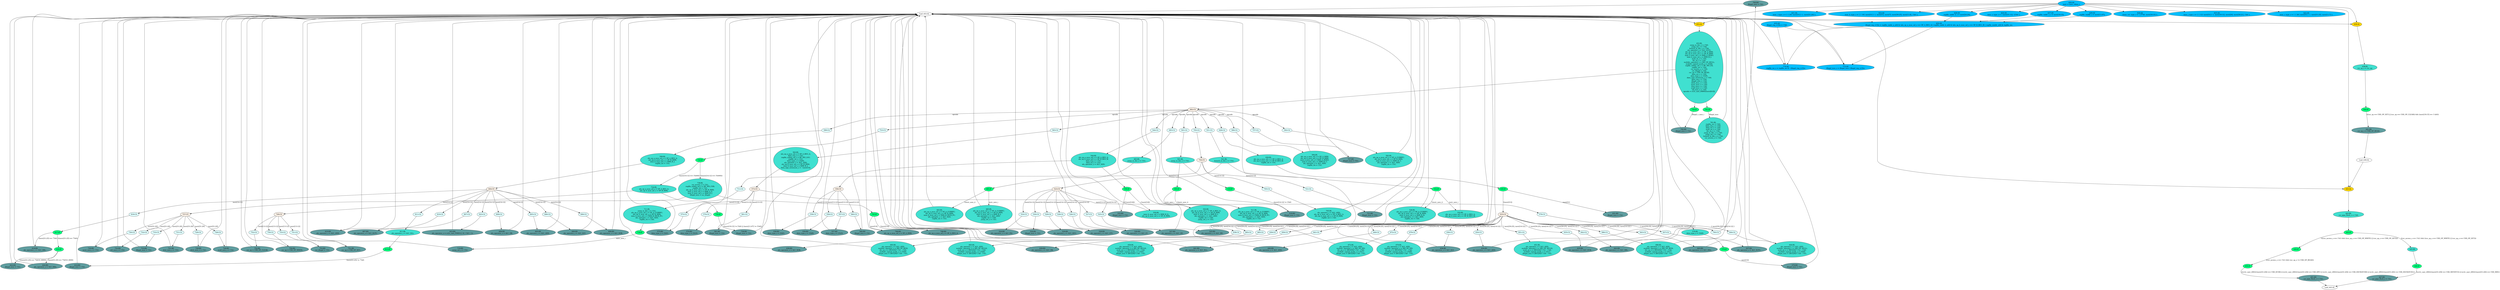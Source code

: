 strict digraph "compose( ,  )" {
	node [label="\N"];
	"700:BS"	 [ast="<pyverilog.vparser.ast.BlockingSubstitution object at 0x7f2237df5e90>",
		fillcolor=cadetblue,
		label="700:BS
illegal_insn = 1'b1;",
		statements="[<pyverilog.vparser.ast.BlockingSubstitution object at 0x7f2237df5e90>]",
		style=filled,
		typ=BlockingSubstitution];
	"Leaf_453:AL"	 [def_var="['data_req_o', 'csr_access_o', 'jump_in_dec_o', 'illegal_insn', 'dret_insn_o', 'regfile_we', 'csr_illegal', 'branch_in_dec_o', '\
imm_b_mux_sel_o', 'ecall_insn_o', 'data_type_o', 'data_we_o', 'csr_op', 'alu_operator_o', 'regfile_wdata_sel_o', 'wfi_insn_o', '\
multdiv_signed_mode_o', 'ebrk_insn_o', 'div_en_o', 'data_sign_extension_o', 'alu_op_b_mux_sel_o', 'jump_set_o', 'multdiv_operator_\
o', 'imm_a_mux_sel_o', 'opcode', 'mult_en_o', 'alu_op_a_mux_sel_o', 'mret_insn_o']",
		label="Leaf_453:AL"];
	"700:BS" -> "Leaf_453:AL"	 [cond="[]",
		lineno=None];
	"450:IF"	 [ast="<pyverilog.vparser.ast.IfStatement object at 0x7f22379270d0>",
		fillcolor=springgreen,
		label="450:IF",
		statements="[]",
		style=filled,
		typ=IfStatement];
	"451:BS"	 [ast="<pyverilog.vparser.ast.BlockingSubstitution object at 0x7f2237927190>",
		fillcolor=cadetblue,
		label="451:BS
csr_pipe_flush_o = 1'b1;",
		statements="[<pyverilog.vparser.ast.BlockingSubstitution object at 0x7f2237927190>]",
		style=filled,
		typ=BlockingSubstitution];
	"450:IF" -> "451:BS"	 [cond="['sv2v_cast_290A1', 'instr', 'CSR_DCSR', 'sv2v_cast_290A1', 'instr', 'CSR_DPC', 'sv2v_cast_290A1', 'instr', 'CSR_DSCRATCH0', 'sv2v_\
cast_290A1', 'instr', 'CSR_DSCRATCH1']",
		label="((sv2v_cast_290A1(instr[31:20]) == CSR_DCSR) || (sv2v_cast_290A1(instr[31:20]) == CSR_DPC) || (sv2v_cast_290A1(instr[31:20]) == \
CSR_DSCRATCH0) || (sv2v_cast_290A1(instr[31:20]) == CSR_DSCRATCH1))",
		lineno=450];
	"753:CA"	 [ast="<pyverilog.vparser.ast.Case object at 0x7f2237e0f390>",
		fillcolor=lightcyan,
		label="753:CA",
		statements="[]",
		style=filled,
		typ=Case];
	"753:BS"	 [ast="<pyverilog.vparser.ast.BlockingSubstitution object at 0x7f2237e0f490>",
		fillcolor=cadetblue,
		label="753:BS
csr_illegal = 1'b1;",
		statements="[<pyverilog.vparser.ast.BlockingSubstitution object at 0x7f2237e0f490>]",
		style=filled,
		typ=BlockingSubstitution];
	"753:CA" -> "753:BS"	 [cond="[]",
		lineno=None];
	"558:BS"	 [ast="<pyverilog.vparser.ast.BlockingSubstitution object at 0x7f2237e35890>",
		fillcolor=cadetblue,
		label="558:BS
data_type_o = 2'b01;",
		statements="[<pyverilog.vparser.ast.BlockingSubstitution object at 0x7f2237e35890>]",
		style=filled,
		typ=BlockingSubstitution];
	"558:BS" -> "Leaf_453:AL"	 [cond="[]",
		lineno=None];
	"503:BL"	 [ast="<pyverilog.vparser.ast.Block object at 0x7f2237e28990>",
		fillcolor=turquoise,
		label="503:BL
alu_op_a_mux_sel_o = OP_A_REG_A;
alu_op_b_mux_sel_o = OP_B_IMM;
imm_b_mux_sel_o = IMM_B_I;
alu_operator_o = ALU_ADD;
regfile_\
we = 1'b0;
jump_set_o = 1'b1;",
		statements="[<pyverilog.vparser.ast.BlockingSubstitution object at 0x7f2237e283d0>, <pyverilog.vparser.ast.BlockingSubstitution object at 0x7f2237e28590>, <\
pyverilog.vparser.ast.BlockingSubstitution object at 0x7f2237e28710>, <pyverilog.vparser.ast.BlockingSubstitution object at 0x7f2237e28890>, <\
pyverilog.vparser.ast.BlockingSubstitution object at 0x7f2237e289d0>, <pyverilog.vparser.ast.BlockingSubstitution object at 0x7f2237e28b10>]",
		style=filled,
		typ=Block];
	"503:BL" -> "Leaf_453:AL"	 [cond="[]",
		lineno=None];
	"644:BL"	 [ast="<pyverilog.vparser.ast.Block object at 0x7f2237de2150>",
		fillcolor=turquoise,
		label="644:BL
alu_operator_o = ALU_ADD;
multdiv_operator_o = MD_OP_MULL;
mult_en_o = (RV32M)? 1'b1 : 1'b0;
multdiv_signed_mode_o = 2'b00;
\
illegal_insn = (RV32M)? 1'b0 : 1'b1;",
		statements="[<pyverilog.vparser.ast.BlockingSubstitution object at 0x7f2237ddcc10>, <pyverilog.vparser.ast.BlockingSubstitution object at 0x7f2237ddcdd0>, <\
pyverilog.vparser.ast.BlockingSubstitution object at 0x7f2237ddcf10>, <pyverilog.vparser.ast.BlockingSubstitution object at 0x7f2237de2190>, <\
pyverilog.vparser.ast.BlockingSubstitution object at 0x7f2237de2410>]",
		style=filled,
		typ=Block];
	"644:BL" -> "Leaf_453:AL"	 [cond="[]",
		lineno=None];
	"749:CS"	 [ast="<pyverilog.vparser.ast.CaseStatement object at 0x7f2237e0f350>",
		fillcolor=linen,
		label="749:CS",
		statements="[]",
		style=filled,
		typ=CaseStatement];
	"749:CS" -> "753:CA"	 [cond="['instr']",
		label="instr[13:12]",
		lineno=749];
	"750:CA"	 [ast="<pyverilog.vparser.ast.Case object at 0x7f2237e09d10>",
		fillcolor=lightcyan,
		label="750:CA",
		statements="[]",
		style=filled,
		typ=Case];
	"749:CS" -> "750:CA"	 [cond="['instr']",
		label="instr[13:12]",
		lineno=749];
	"752:CA"	 [ast="<pyverilog.vparser.ast.Case object at 0x7f2237e0f190>",
		fillcolor=lightcyan,
		label="752:CA",
		statements="[]",
		style=filled,
		typ=Case];
	"749:CS" -> "752:CA"	 [cond="['instr']",
		label="instr[13:12]",
		lineno=749];
	"751:CA"	 [ast="<pyverilog.vparser.ast.Case object at 0x7f2237e09f90>",
		fillcolor=lightcyan,
		label="751:CA",
		statements="[]",
		style=filled,
		typ=Case];
	"749:CS" -> "751:CA"	 [cond="['instr']",
		label="instr[13:12]",
		lineno=749];
	"576:BL"	 [ast="<pyverilog.vparser.ast.Block object at 0x7f2237e2a310>",
		fillcolor=turquoise,
		label="576:BL
data_type_o = 2'b00;",
		statements="[<pyverilog.vparser.ast.BlockingSubstitution object at 0x7f2237e2a290>]",
		style=filled,
		typ=Block];
	"578:IF"	 [ast="<pyverilog.vparser.ast.IfStatement object at 0x7f2237e2a4d0>",
		fillcolor=springgreen,
		label="578:IF",
		statements="[]",
		style=filled,
		typ=IfStatement];
	"576:BL" -> "578:IF"	 [cond="[]",
		lineno=None];
	"563:CA"	 [ast="<pyverilog.vparser.ast.Case object at 0x7f2237e35cd0>",
		fillcolor=lightcyan,
		label="563:CA",
		statements="[]",
		style=filled,
		typ=Case];
	"563:BL"	 [ast="<pyverilog.vparser.ast.Block object at 0x7f2237e32b10>",
		fillcolor=turquoise,
		label="563:BL
alu_op_a_mux_sel_o = OP_A_REG_A;
data_req_o = 1'b1;
regfile_wdata_sel_o = RF_WD_LSU;
regfile_we = 1'b1;
data_type_o = 2'b00;
\
alu_operator_o = ALU_ADD;
alu_op_b_mux_sel_o = OP_B_IMM;
imm_b_mux_sel_o = IMM_B_I;
data_sign_extension_o = ~instr[14];",
		statements="[<pyverilog.vparser.ast.BlockingSubstitution object at 0x7f2237e35e10>, <pyverilog.vparser.ast.BlockingSubstitution object at 0x7f2237e35f90>, <\
pyverilog.vparser.ast.BlockingSubstitution object at 0x7f2237e32150>, <pyverilog.vparser.ast.BlockingSubstitution object at 0x7f2237e32290>, <\
pyverilog.vparser.ast.BlockingSubstitution object at 0x7f2237e323d0>, <pyverilog.vparser.ast.BlockingSubstitution object at 0x7f2237e32550>, <\
pyverilog.vparser.ast.BlockingSubstitution object at 0x7f2237e326d0>, <pyverilog.vparser.ast.BlockingSubstitution object at 0x7f2237e32850>, <\
pyverilog.vparser.ast.BlockingSubstitution object at 0x7f2237e32a90>]",
		style=filled,
		typ=Block];
	"563:CA" -> "563:BL"	 [cond="[]",
		lineno=None];
	"748:BS"	 [ast="<pyverilog.vparser.ast.BlockingSubstitution object at 0x7f2237e09b50>",
		fillcolor=cadetblue,
		label="748:BS
alu_op_a_mux_sel_o = OP_A_REG_A;",
		statements="[<pyverilog.vparser.ast.BlockingSubstitution object at 0x7f2237e09b50>]",
		style=filled,
		typ=BlockingSubstitution];
	"748:BS" -> "Leaf_453:AL"	 [cond="[]",
		lineno=None];
	"637:BS"	 [ast="<pyverilog.vparser.ast.BlockingSubstitution object at 0x7f2237dd7850>",
		fillcolor=cadetblue,
		label="637:BS
alu_operator_o = ALU_SLTU;",
		statements="[<pyverilog.vparser.ast.BlockingSubstitution object at 0x7f2237dd7850>]",
		style=filled,
		typ=BlockingSubstitution];
	"637:BS" -> "Leaf_453:AL"	 [cond="[]",
		lineno=None];
	"610:BS"	 [ast="<pyverilog.vparser.ast.BlockingSubstitution object at 0x7f2237e3ef50>",
		fillcolor=cadetblue,
		label="610:BS
alu_operator_o = ALU_AND;",
		statements="[<pyverilog.vparser.ast.BlockingSubstitution object at 0x7f2237e3ef50>]",
		style=filled,
		typ=BlockingSubstitution];
	"610:BS" -> "Leaf_453:AL"	 [cond="[]",
		lineno=None];
	"711:CA"	 [ast="<pyverilog.vparser.ast.Case object at 0x7f2237dfb790>",
		fillcolor=lightcyan,
		label="711:CA",
		statements="[]",
		style=filled,
		typ=Case];
	"711:BL"	 [ast="<pyverilog.vparser.ast.Block object at 0x7f2237e001d0>",
		fillcolor=turquoise,
		label="711:BL
jump_in_dec_o = 1'b1;
alu_op_a_mux_sel_o = OP_A_CURRPC;
alu_op_b_mux_sel_o = OP_B_IMM;
imm_b_mux_sel_o = IMM_B_INCR_PC;
alu_\
operator_o = ALU_ADD;
regfile_we = 1'b0;",
		statements="[<pyverilog.vparser.ast.BlockingSubstitution object at 0x7f2237dfb950>, <pyverilog.vparser.ast.BlockingSubstitution object at 0x7f2237dfbb10>, <\
pyverilog.vparser.ast.BlockingSubstitution object at 0x7f2237dfbc90>, <pyverilog.vparser.ast.BlockingSubstitution object at 0x7f2237dfbe50>, <\
pyverilog.vparser.ast.BlockingSubstitution object at 0x7f2237dfbfd0>, <pyverilog.vparser.ast.BlockingSubstitution object at 0x7f2237e00150>]",
		style=filled,
		typ=Block];
	"711:CA" -> "711:BL"	 [cond="[]",
		lineno=None];
	"579:BS"	 [ast="<pyverilog.vparser.ast.BlockingSubstitution object at 0x7f2237e2a5d0>",
		fillcolor=cadetblue,
		label="579:BS
illegal_insn = 1'b1;",
		statements="[<pyverilog.vparser.ast.BlockingSubstitution object at 0x7f2237e2a5d0>]",
		style=filled,
		typ=BlockingSubstitution];
	"578:IF" -> "579:BS"	 [cond="['instr']",
		label="instr[14]",
		lineno=578];
	"719:BS"	 [ast="<pyverilog.vparser.ast.BlockingSubstitution object at 0x7f2237e00390>",
		fillcolor=cadetblue,
		label="719:BS
jump_set_o = 1'b1;",
		statements="[<pyverilog.vparser.ast.BlockingSubstitution object at 0x7f2237e00390>]",
		style=filled,
		typ=BlockingSubstitution];
	"719:BS" -> "Leaf_453:AL"	 [cond="[]",
		lineno=None];
	"521:BL"	 [ast="<pyverilog.vparser.ast.Block object at 0x7f2237e44810>",
		fillcolor=turquoise,
		label="521:BL
branch_in_dec_o = 1'b1;",
		statements="[<pyverilog.vparser.ast.BlockingSubstitution object at 0x7f2237e44850>]",
		style=filled,
		typ=Block];
	"532:IF"	 [ast="<pyverilog.vparser.ast.IfStatement object at 0x7f2237e52d90>",
		fillcolor=springgreen,
		label="532:IF",
		statements="[]",
		style=filled,
		typ=IfStatement];
	"521:BL" -> "532:IF"	 [cond="[]",
		lineno=None];
	"523:CS"	 [ast="<pyverilog.vparser.ast.CaseStatement object at 0x7f2237e52810>",
		fillcolor=linen,
		label="523:CS",
		statements="[]",
		style=filled,
		typ=CaseStatement];
	"521:BL" -> "523:CS"	 [cond="[]",
		lineno=None];
	"700:CA"	 [ast="<pyverilog.vparser.ast.Case object at 0x7f2237df5d90>",
		fillcolor=lightcyan,
		label="700:CA",
		statements="[]",
		style=filled,
		typ=Case];
	"700:CA" -> "700:BS"	 [cond="[]",
		lineno=None];
	"686:BL"	 [ast="<pyverilog.vparser.ast.Block object at 0x7f2237df0f90>",
		fillcolor=turquoise,
		label="686:BL
alu_operator_o = ALU_ADD;
multdiv_operator_o = MD_OP_REM;
div_en_o = (RV32M)? 1'b1 : 1'b0;
multdiv_signed_mode_o = 2'b11;
\
illegal_insn = (RV32M)? 1'b0 : 1'b1;",
		statements="[<pyverilog.vparser.ast.BlockingSubstitution object at 0x7f2237df0a90>, <pyverilog.vparser.ast.BlockingSubstitution object at 0x7f2237df0c50>, <\
pyverilog.vparser.ast.BlockingSubstitution object at 0x7f2237df0e90>, <pyverilog.vparser.ast.BlockingSubstitution object at 0x7f2237df0fd0>, <\
pyverilog.vparser.ast.BlockingSubstitution object at 0x7f2237df5290>]",
		style=filled,
		typ=Block];
	"686:BL" -> "Leaf_453:AL"	 [cond="[]",
		lineno=None];
	"503:IF"	 [ast="<pyverilog.vparser.ast.IfStatement object at 0x7f2237e28b90>",
		fillcolor=springgreen,
		label="503:IF",
		statements="[]",
		style=filled,
		typ=IfStatement];
	"503:IF" -> "503:BL"	 [cond="['instr_new_i']",
		label=instr_new_i,
		lineno=503];
	"511:BL"	 [ast="<pyverilog.vparser.ast.Block object at 0x7f2237e441d0>",
		fillcolor=turquoise,
		label="511:BL
alu_op_a_mux_sel_o = OP_A_CURRPC;
alu_op_b_mux_sel_o = OP_B_IMM;
imm_b_mux_sel_o = IMM_B_INCR_PC;
alu_operator_o = ALU_ADD;
\
regfile_we = 1'b1;",
		statements="[<pyverilog.vparser.ast.BlockingSubstitution object at 0x7f2237e28d10>, <pyverilog.vparser.ast.BlockingSubstitution object at 0x7f2237e28e90>, <\
pyverilog.vparser.ast.BlockingSubstitution object at 0x7f2237e44090>, <pyverilog.vparser.ast.BlockingSubstitution object at 0x7f2237e44210>, <\
pyverilog.vparser.ast.BlockingSubstitution object at 0x7f2237e44350>]",
		style=filled,
		typ=Block];
	"503:IF" -> "511:BL"	 [cond="['instr_new_i']",
		label="!(instr_new_i)",
		lineno=503];
	"420:AS"	 [ast="<pyverilog.vparser.ast.Assign object at 0x7f223792ba90>",
		def_var="['instr']",
		fillcolor=deepskyblue,
		label="420:AS
instr = instr_rdata_i;",
		statements="[]",
		style=filled,
		typ=Assign,
		use_var="['instr_rdata_i']"];
	"425:AS"	 [ast="<pyverilog.vparser.ast.Assign object at 0x7f223794a450>",
		def_var="['imm_j_type_o']",
		fillcolor=deepskyblue,
		label="425:AS
imm_j_type_o = { { 12{ instr[31] } }, instr[19:12], instr[20], instr[30:21], 1'b0 };",
		statements="[]",
		style=filled,
		typ=Assign,
		use_var="['instr', 'instr', 'instr', 'instr']"];
	"420:AS" -> "425:AS";
	"422:AS"	 [ast="<pyverilog.vparser.ast.Assign object at 0x7f223791b490>",
		def_var="['imm_s_type_o']",
		fillcolor=deepskyblue,
		label="422:AS
imm_s_type_o = { { 20{ instr[31] } }, instr[31:25], instr[11:7] };",
		statements="[]",
		style=filled,
		typ=Assign,
		use_var="['instr', 'instr', 'instr']"];
	"420:AS" -> "422:AS";
	"453:AL"	 [ast="<pyverilog.vparser.ast.Always object at 0x7f2237933190>",
		clk_sens=False,
		fillcolor=gold,
		label="453:AL",
		sens="['ALU_SLL', 'ALU_NE', 'instr', 'OP_A_REG_A', 'IMM_B_B', 'MD_OP_MULH', 'OP_B_IMM', 'MD_OP_MULL', 'IMM_A_ZERO', 'ALU_SRA', 'ALU_SLT', '\
IMM_B_INCR_PC', 'ALU_SRL', 'csr_illegal', 'MD_OP_DIV', 'IMM_B_J', 'ALU_AND', 'IMM_B_I', 'ALU_OR', 'ALU_SLTU', 'sv2v_cast_F99D1', '\
sv2v_cast_DB892', 'CSR_OP_CLEAR', 'MD_OP_REM', 'ALU_ADD', 'IMM_B_S', 'RF_WD_CSR', 'RF_WD_LSU', 'ALU_EQ', 'OP_A_IMM', 'OP_A_CURRPC', '\
CSR_OP_READ', 'ALU_GE', 'ALU_SUB', 'RF_WD_EX', 'IMM_B_U', 'OP_B_REG_B', 'ALU_LT', 'CSR_OP_WRITE', 'CSR_OP_SET', 'IMM_A_Z', 'ALU_\
GEU', 'ALU_XOR', 'ALU_LTU']",
		statements="[]",
		style=filled,
		typ=Always,
		use_var="['ALU_SLL', 'ALU_NE', 'ALU_SLTU', 'OP_A_REG_A', 'sv2v_cast_F99D1', 'MD_OP_MULH', 'OP_B_IMM', 'MD_OP_MULL', 'sv2v_cast_DB892', 'ALU_\
SRA', 'ALU_SLT', 'IMM_B_INCR_PC', 'ALU_SRL', 'csr_illegal', 'MD_OP_DIV', 'IMM_B_J', 'ALU_AND', 'IMM_B_I', 'ALU_OR', 'instr', 'IMM_\
B_B', 'IMM_A_ZERO', 'CSR_OP_CLEAR', 'MD_OP_REM', 'ALU_ADD', 'IMM_B_S', 'RF_WD_CSR', 'RF_WD_LSU', 'ALU_EQ', 'instr_new_i', 'OP_A_\
IMM', 'OP_A_CURRPC', 'CSR_OP_READ', 'ALU_GE', 'ALU_SUB', 'illegal_c_insn_i', 'RF_WD_EX', 'IMM_B_U', 'illegal_insn', 'OP_B_REG_B', '\
ALU_LT', 'CSR_OP_WRITE', 'CSR_OP_SET', 'IMM_A_Z', 'opcode', 'ALU_GEU', 'ALU_XOR', 'ALU_LTU']"];
	"420:AS" -> "453:AL";
	"438:AL"	 [ast="<pyverilog.vparser.ast.Always object at 0x7f2237916a90>",
		clk_sens=False,
		fillcolor=gold,
		label="438:AL",
		sens="['csr_op', 'CSR_OP_READ']",
		statements="[]",
		style=filled,
		typ=Always,
		use_var="['CSR_OP_CLEAR', 'CSR_OP_SET', 'csr_op', 'CSR_OP_READ', 'instr']"];
	"420:AS" -> "438:AL";
	"427:AS"	 [ast="<pyverilog.vparser.ast.Assign object at 0x7f223794a910>",
		def_var="['regfile_raddr_a_o']",
		fillcolor=deepskyblue,
		label="427:AS
regfile_raddr_a_o = instr[19:15];",
		statements="[]",
		style=filled,
		typ=Assign,
		use_var="['instr']"];
	"420:AS" -> "427:AS";
	"421:AS"	 [ast="<pyverilog.vparser.ast.Assign object at 0x7f223792bf10>",
		def_var="['imm_i_type_o']",
		fillcolor=deepskyblue,
		label="421:AS
imm_i_type_o = { { 20{ instr[31] } }, instr[31:20] };",
		statements="[]",
		style=filled,
		typ=Assign,
		use_var="['instr', 'instr']"];
	"420:AS" -> "421:AS";
	"423:AS"	 [ast="<pyverilog.vparser.ast.Assign object at 0x7f223791bb10>",
		def_var="['imm_b_type_o']",
		fillcolor=deepskyblue,
		label="423:AS
imm_b_type_o = { { 19{ instr[31] } }, instr[31], instr[7], instr[30:25], instr[11:8], 1'b0 };",
		statements="[]",
		style=filled,
		typ=Assign,
		use_var="['instr', 'instr', 'instr', 'instr', 'instr']"];
	"420:AS" -> "423:AS";
	"443:AL"	 [ast="<pyverilog.vparser.ast.Always object at 0x7f2237950250>",
		clk_sens=False,
		fillcolor=gold,
		label="443:AL",
		sens="[]",
		statements="[]",
		style=filled,
		typ=Always,
		use_var="['CSR_MSTATUS', 'csr_access_o', 'CSR_MIE', 'CSR_DSCRATCH0', 'CSR_DSCRATCH1', 'instr', 'sv2v_cast_290A1', 'CSR_OP_SET', 'csr_op_o', '\
CSR_OP_WRITE', 'CSR_OP_READ', 'CSR_DPC', 'CSR_DCSR']"];
	"420:AS" -> "443:AL";
	"424:AS"	 [ast="<pyverilog.vparser.ast.Assign object at 0x7f223791bd90>",
		def_var="['imm_u_type_o']",
		fillcolor=deepskyblue,
		label="424:AS
imm_u_type_o = { instr[31:12], 12'b0 };",
		statements="[]",
		style=filled,
		typ=Assign,
		use_var="['instr']"];
	"420:AS" -> "424:AS";
	"429:AS"	 [ast="<pyverilog.vparser.ast.Assign object at 0x7f223794ad90>",
		def_var="['regfile_waddr_o']",
		fillcolor=deepskyblue,
		label="429:AS
regfile_waddr_o = instr[11:07];",
		statements="[]",
		style=filled,
		typ=Assign,
		use_var="['instr']"];
	"420:AS" -> "429:AS";
	"428:AS"	 [ast="<pyverilog.vparser.ast.Assign object at 0x7f223794ab50>",
		def_var="['regfile_raddr_b_o']",
		fillcolor=deepskyblue,
		label="428:AS
regfile_raddr_b_o = instr[24:20];",
		statements="[]",
		style=filled,
		typ=Assign,
		use_var="['instr']"];
	"420:AS" -> "428:AS";
	"426:AS"	 [ast="<pyverilog.vparser.ast.Assign object at 0x7f223794a790>",
		def_var="['zimm_rs1_type_o']",
		fillcolor=deepskyblue,
		label="426:AS
zimm_rs1_type_o = { 27'b0, instr[19:15] };",
		statements="[]",
		style=filled,
		typ=Assign,
		use_var="['instr']"];
	"420:AS" -> "426:AS";
	"432:AS"	 [ast="<pyverilog.vparser.ast.Assign object at 0x7f22379168d0>",
		def_var="['illegal_reg_rv32e']",
		fillcolor=deepskyblue,
		label="432:AS
illegal_reg_rv32e = regfile_raddr_a_o[4] & (alu_op_a_mux_sel_o == OP_A_REG_A) | regfile_raddr_b_o[4] & (alu_op_b_mux_sel_\
o == OP_B_REG_B) | regfile_waddr_o[4] & regfile_we;",
		statements="[]",
		style=filled,
		typ=Assign,
		use_var="['regfile_raddr_a_o', 'alu_op_a_mux_sel_o', 'OP_A_REG_A', 'regfile_raddr_b_o', 'alu_op_b_mux_sel_o', 'OP_B_REG_B', 'regfile_waddr_\
o', 'regfile_we']"];
	"773:AS"	 [ast="<pyverilog.vparser.ast.Assign object at 0x7f2237e14850>",
		def_var="['illegal_insn_o']",
		fillcolor=deepskyblue,
		label="773:AS
illegal_insn_o = illegal_insn | illegal_reg_rv32e;",
		statements="[]",
		style=filled,
		typ=Assign,
		use_var="['illegal_insn', 'illegal_reg_rv32e']"];
	"432:AS" -> "773:AS";
	"774:AS"	 [ast="<pyverilog.vparser.ast.Assign object at 0x7f2237e14ad0>",
		def_var="['regfile_we_o']",
		fillcolor=deepskyblue,
		label="774:AS
regfile_we_o = regfile_we & ~illegal_reg_rv32e;",
		statements="[]",
		style=filled,
		typ=Assign,
		use_var="['regfile_we', 'illegal_reg_rv32e']"];
	"432:AS" -> "774:AS";
	"609:BS"	 [ast="<pyverilog.vparser.ast.BlockingSubstitution object at 0x7f2237e3ed10>",
		fillcolor=cadetblue,
		label="609:BS
alu_operator_o = ALU_OR;",
		statements="[<pyverilog.vparser.ast.BlockingSubstitution object at 0x7f2237e3ed10>]",
		style=filled,
		typ=BlockingSubstitution];
	"609:BS" -> "Leaf_453:AL"	 [cond="[]",
		lineno=None];
	"501:BL"	 [ast="<pyverilog.vparser.ast.Block object at 0x7f2237e28110>",
		fillcolor=turquoise,
		label="501:BL
jump_in_dec_o = 1'b1;",
		statements="[<pyverilog.vparser.ast.BlockingSubstitution object at 0x7f2237e280d0>]",
		style=filled,
		typ=Block];
	"501:BL" -> "503:IF"	 [cond="[]",
		lineno=None];
	"518:IF"	 [ast="<pyverilog.vparser.ast.IfStatement object at 0x7f2237e44510>",
		fillcolor=springgreen,
		label="518:IF",
		statements="[]",
		style=filled,
		typ=IfStatement];
	"501:BL" -> "518:IF"	 [cond="[]",
		lineno=None];
	"445:BL"	 [ast="<pyverilog.vparser.ast.Block object at 0x7f2237950790>",
		fillcolor=turquoise,
		label="445:BL",
		statements="[]",
		style=filled,
		typ=Block];
	"446:IF"	 [ast="<pyverilog.vparser.ast.IfStatement object at 0x7f2237950fd0>",
		fillcolor=springgreen,
		label="446:IF",
		statements="[]",
		style=filled,
		typ=IfStatement];
	"445:BL" -> "446:IF"	 [cond="[]",
		lineno=None];
	"557:BS"	 [ast="<pyverilog.vparser.ast.BlockingSubstitution object at 0x7f2237e35650>",
		fillcolor=cadetblue,
		label="557:BS
data_type_o = 2'b10;",
		statements="[<pyverilog.vparser.ast.BlockingSubstitution object at 0x7f2237e35650>]",
		style=filled,
		typ=BlockingSubstitution];
	"557:BS" -> "Leaf_453:AL"	 [cond="[]",
		lineno=None];
	"752:BS"	 [ast="<pyverilog.vparser.ast.BlockingSubstitution object at 0x7f2237e0f2d0>",
		fillcolor=cadetblue,
		label="752:BS
csr_op = CSR_OP_CLEAR;",
		statements="[<pyverilog.vparser.ast.BlockingSubstitution object at 0x7f2237e0f2d0>]",
		style=filled,
		typ=BlockingSubstitution];
	"752:BS" -> "Leaf_453:AL"	 [cond="[]",
		lineno=None];
	"524:BS"	 [ast="<pyverilog.vparser.ast.BlockingSubstitution object at 0x7f2237e44c10>",
		fillcolor=cadetblue,
		label="524:BS
alu_operator_o = ALU_EQ;",
		statements="[<pyverilog.vparser.ast.BlockingSubstitution object at 0x7f2237e44c10>]",
		style=filled,
		typ=BlockingSubstitution];
	"524:BS" -> "Leaf_453:AL"	 [cond="[]",
		lineno=None];
	"643:BS"	 [ast="<pyverilog.vparser.ast.BlockingSubstitution object at 0x7f2237ddc910>",
		fillcolor=cadetblue,
		label="643:BS
alu_operator_o = ALU_SRA;",
		statements="[<pyverilog.vparser.ast.BlockingSubstitution object at 0x7f2237ddc910>]",
		style=filled,
		typ=BlockingSubstitution];
	"643:BS" -> "Leaf_453:AL"	 [cond="[]",
		lineno=None];
	"607:CA"	 [ast="<pyverilog.vparser.ast.Case object at 0x7f2237e3e790>",
		fillcolor=lightcyan,
		label="607:CA",
		statements="[]",
		style=filled,
		typ=Case];
	"607:BS"	 [ast="<pyverilog.vparser.ast.BlockingSubstitution object at 0x7f2237e3e890>",
		fillcolor=cadetblue,
		label="607:BS
alu_operator_o = ALU_SLTU;",
		statements="[<pyverilog.vparser.ast.BlockingSubstitution object at 0x7f2237e3e890>]",
		style=filled,
		typ=BlockingSubstitution];
	"607:CA" -> "607:BS"	 [cond="[]",
		lineno=None];
	"530:BS"	 [ast="<pyverilog.vparser.ast.BlockingSubstitution object at 0x7f2237e52990>",
		fillcolor=cadetblue,
		label="530:BS
illegal_insn = 1'b1;",
		statements="[<pyverilog.vparser.ast.BlockingSubstitution object at 0x7f2237e52990>]",
		style=filled,
		typ=BlockingSubstitution];
	"530:BS" -> "Leaf_453:AL"	 [cond="[]",
		lineno=None];
	"730:BS"	 [ast="<pyverilog.vparser.ast.BlockingSubstitution object at 0x7f2237e05290>",
		fillcolor=cadetblue,
		label="730:BS
mret_insn_o = 1'b1;",
		statements="[<pyverilog.vparser.ast.BlockingSubstitution object at 0x7f2237e05290>]",
		style=filled,
		typ=BlockingSubstitution];
	"730:BS" -> "Leaf_453:AL"	 [cond="[]",
		lineno=None];
	"636:CA"	 [ast="<pyverilog.vparser.ast.Case object at 0x7f2237dd7490>",
		fillcolor=lightcyan,
		label="636:CA",
		statements="[]",
		style=filled,
		typ=Case];
	"636:BS"	 [ast="<pyverilog.vparser.ast.BlockingSubstitution object at 0x7f2237dd7590>",
		fillcolor=cadetblue,
		label="636:BS
alu_operator_o = ALU_SLT;",
		statements="[<pyverilog.vparser.ast.BlockingSubstitution object at 0x7f2237dd7590>]",
		style=filled,
		typ=BlockingSubstitution];
	"636:CA" -> "636:BS"	 [cond="[]",
		lineno=None];
	"532:BL"	 [ast="<pyverilog.vparser.ast.Block object at 0x7f2237e52b50>",
		fillcolor=turquoise,
		label="532:BL
alu_op_a_mux_sel_o = OP_A_REG_A;
alu_op_b_mux_sel_o = OP_B_REG_B;",
		statements="[<pyverilog.vparser.ast.BlockingSubstitution object at 0x7f2237e52b90>, <pyverilog.vparser.ast.BlockingSubstitution object at 0x7f2237e52d10>]",
		style=filled,
		typ=Block];
	"532:BL" -> "Leaf_453:AL"	 [cond="[]",
		lineno=None];
	"639:BS"	 [ast="<pyverilog.vparser.ast.BlockingSubstitution object at 0x7f2237dd7dd0>",
		fillcolor=cadetblue,
		label="639:BS
alu_operator_o = ALU_OR;",
		statements="[<pyverilog.vparser.ast.BlockingSubstitution object at 0x7f2237dd7dd0>]",
		style=filled,
		typ=BlockingSubstitution];
	"639:BS" -> "Leaf_453:AL"	 [cond="[]",
		lineno=None];
	"679:BL"	 [ast="<pyverilog.vparser.ast.Block object at 0x7f2237df0550>",
		fillcolor=turquoise,
		label="679:BL
alu_operator_o = ALU_ADD;
multdiv_operator_o = MD_OP_DIV;
div_en_o = (RV32M)? 1'b1 : 1'b0;
multdiv_signed_mode_o = 2'b00;
\
illegal_insn = (RV32M)? 1'b0 : 1'b1;",
		statements="[<pyverilog.vparser.ast.BlockingSubstitution object at 0x7f2237df0050>, <pyverilog.vparser.ast.BlockingSubstitution object at 0x7f2237df0210>, <\
pyverilog.vparser.ast.BlockingSubstitution object at 0x7f2237df0450>, <pyverilog.vparser.ast.BlockingSubstitution object at 0x7f2237df0590>, <\
pyverilog.vparser.ast.BlockingSubstitution object at 0x7f2237df0810>]",
		style=filled,
		typ=Block];
	"679:BL" -> "Leaf_453:AL"	 [cond="[]",
		lineno=None];
	"658:BL"	 [ast="<pyverilog.vparser.ast.Block object at 0x7f2237de6610>",
		fillcolor=turquoise,
		label="658:BL
alu_operator_o = ALU_ADD;
multdiv_operator_o = MD_OP_MULH;
mult_en_o = (RV32M)? 1'b1 : 1'b0;
multdiv_signed_mode_o = 2'b01;
\
illegal_insn = (RV32M)? 1'b0 : 1'b1;",
		statements="[<pyverilog.vparser.ast.BlockingSubstitution object at 0x7f2237de6110>, <pyverilog.vparser.ast.BlockingSubstitution object at 0x7f2237de62d0>, <\
pyverilog.vparser.ast.BlockingSubstitution object at 0x7f2237de6510>, <pyverilog.vparser.ast.BlockingSubstitution object at 0x7f2237de6650>, <\
pyverilog.vparser.ast.BlockingSubstitution object at 0x7f2237de68d0>]",
		style=filled,
		typ=Block];
	"658:BL" -> "Leaf_453:AL"	 [cond="[]",
		lineno=None];
	"651:CA"	 [ast="<pyverilog.vparser.ast.Case object at 0x7f2237de24d0>",
		fillcolor=lightcyan,
		label="651:CA",
		statements="[]",
		style=filled,
		typ=Case];
	"651:BL"	 [ast="<pyverilog.vparser.ast.Block object at 0x7f2237de2b90>",
		fillcolor=turquoise,
		label="651:BL
alu_operator_o = ALU_ADD;
multdiv_operator_o = MD_OP_MULH;
mult_en_o = (RV32M)? 1'b1 : 1'b0;
multdiv_signed_mode_o = 2'b11;
\
illegal_insn = (RV32M)? 1'b0 : 1'b1;",
		statements="[<pyverilog.vparser.ast.BlockingSubstitution object at 0x7f2237de2690>, <pyverilog.vparser.ast.BlockingSubstitution object at 0x7f2237de2850>, <\
pyverilog.vparser.ast.BlockingSubstitution object at 0x7f2237de2a90>, <pyverilog.vparser.ast.BlockingSubstitution object at 0x7f2237de2bd0>, <\
pyverilog.vparser.ast.BlockingSubstitution object at 0x7f2237de2e50>]",
		style=filled,
		typ=Block];
	"651:CA" -> "651:BL"	 [cond="[]",
		lineno=None];
	"732:CA"	 [ast="<pyverilog.vparser.ast.Case object at 0x7f2237e05590>",
		fillcolor=lightcyan,
		label="732:CA",
		statements="[]",
		style=filled,
		typ=Case];
	"732:BS"	 [ast="<pyverilog.vparser.ast.BlockingSubstitution object at 0x7f2237e05690>",
		fillcolor=cadetblue,
		label="732:BS
wfi_insn_o = 1'b1;",
		statements="[<pyverilog.vparser.ast.BlockingSubstitution object at 0x7f2237e05690>]",
		style=filled,
		typ=BlockingSubstitution];
	"732:CA" -> "732:BS"	 [cond="[]",
		lineno=None];
	"638:CA"	 [ast="<pyverilog.vparser.ast.Case object at 0x7f2237dd7a10>",
		fillcolor=lightcyan,
		label="638:CA",
		statements="[]",
		style=filled,
		typ=Case];
	"638:BS"	 [ast="<pyverilog.vparser.ast.BlockingSubstitution object at 0x7f2237dd7b10>",
		fillcolor=cadetblue,
		label="638:BS
alu_operator_o = ALU_XOR;",
		statements="[<pyverilog.vparser.ast.BlockingSubstitution object at 0x7f2237dd7b10>]",
		style=filled,
		typ=BlockingSubstitution];
	"638:CA" -> "638:BS"	 [cond="[]",
		lineno=None];
	"581:BS"	 [ast="<pyverilog.vparser.ast.BlockingSubstitution object at 0x7f2237e2a750>",
		fillcolor=cadetblue,
		label="581:BS
illegal_insn = 1'b1;",
		statements="[<pyverilog.vparser.ast.BlockingSubstitution object at 0x7f2237e2a750>]",
		style=filled,
		typ=BlockingSubstitution];
	"581:BS" -> "Leaf_453:AL"	 [cond="[]",
		lineno=None];
	"447:BS"	 [ast="<pyverilog.vparser.ast.BlockingSubstitution object at 0x7f2237933110>",
		fillcolor=cadetblue,
		label="447:BS
csr_pipe_flush_o = 1'b1;",
		statements="[<pyverilog.vparser.ast.BlockingSubstitution object at 0x7f2237933110>]",
		style=filled,
		typ=BlockingSubstitution];
	"Leaf_443:AL"	 [def_var="['csr_pipe_flush_o']",
		label="Leaf_443:AL"];
	"447:BS" -> "Leaf_443:AL"	 [cond="[]",
		lineno=None];
	"532:IF" -> "532:BL"	 [cond="['instr_new_i']",
		label=instr_new_i,
		lineno=532];
	"536:BL"	 [ast="<pyverilog.vparser.ast.Block object at 0x7f2237e21390>",
		fillcolor=turquoise,
		label="536:BL
alu_op_a_mux_sel_o = OP_A_CURRPC;
alu_op_b_mux_sel_o = OP_B_IMM;
imm_b_mux_sel_o = IMM_B_B;
alu_operator_o = ALU_ADD;
regfile_\
we = 1'b0;",
		statements="[<pyverilog.vparser.ast.BlockingSubstitution object at 0x7f2237e52f10>, <pyverilog.vparser.ast.BlockingSubstitution object at 0x7f2237e210d0>, <\
pyverilog.vparser.ast.BlockingSubstitution object at 0x7f2237e21250>, <pyverilog.vparser.ast.BlockingSubstitution object at 0x7f2237e213d0>, <\
pyverilog.vparser.ast.BlockingSubstitution object at 0x7f2237e21510>]",
		style=filled,
		typ=Block];
	"532:IF" -> "536:BL"	 [cond="['instr_new_i']",
		label="!(instr_new_i)",
		lineno=532];
	"640:BS"	 [ast="<pyverilog.vparser.ast.BlockingSubstitution object at 0x7f2237ddc0d0>",
		fillcolor=cadetblue,
		label="640:BS
alu_operator_o = ALU_AND;",
		statements="[<pyverilog.vparser.ast.BlockingSubstitution object at 0x7f2237ddc0d0>]",
		style=filled,
		typ=BlockingSubstitution];
	"640:BS" -> "Leaf_453:AL"	 [cond="[]",
		lineno=None];
	"605:CA"	 [ast="<pyverilog.vparser.ast.Case object at 0x7f2237e3e310>",
		fillcolor=lightcyan,
		label="605:CA",
		statements="[]",
		style=filled,
		typ=Case];
	"605:BS"	 [ast="<pyverilog.vparser.ast.BlockingSubstitution object at 0x7f2237e3e410>",
		fillcolor=cadetblue,
		label="605:BS
alu_operator_o = ALU_ADD;",
		statements="[<pyverilog.vparser.ast.BlockingSubstitution object at 0x7f2237e3e410>]",
		style=filled,
		typ=BlockingSubstitution];
	"605:CA" -> "605:BS"	 [cond="[]",
		lineno=None];
	"493:BL"	 [ast="<pyverilog.vparser.ast.Block object at 0x7f2237e1bd90>",
		fillcolor=turquoise,
		label="493:BL
alu_op_a_mux_sel_o = OP_A_CURRPC;
alu_op_b_mux_sel_o = OP_B_IMM;
imm_b_mux_sel_o = IMM_B_INCR_PC;
alu_operator_o = ALU_ADD;
\
regfile_we = 1'b1;",
		statements="[<pyverilog.vparser.ast.BlockingSubstitution object at 0x7f2237e1b910>, <pyverilog.vparser.ast.BlockingSubstitution object at 0x7f2237e1ba90>, <\
pyverilog.vparser.ast.BlockingSubstitution object at 0x7f2237e1bc50>, <pyverilog.vparser.ast.BlockingSubstitution object at 0x7f2237e1bdd0>, <\
pyverilog.vparser.ast.BlockingSubstitution object at 0x7f2237e1bf10>]",
		style=filled,
		typ=Block];
	"493:BL" -> "Leaf_453:AL"	 [cond="[]",
		lineno=None];
	"641:BS"	 [ast="<pyverilog.vparser.ast.BlockingSubstitution object at 0x7f2237ddc390>",
		fillcolor=cadetblue,
		label="641:BS
alu_operator_o = ALU_SLL;",
		statements="[<pyverilog.vparser.ast.BlockingSubstitution object at 0x7f2237ddc390>]",
		style=filled,
		typ=BlockingSubstitution];
	"641:BS" -> "Leaf_453:AL"	 [cond="[]",
		lineno=None];
	"445:IF"	 [ast="<pyverilog.vparser.ast.IfStatement object at 0x7f2237950f10>",
		fillcolor=springgreen,
		label="445:IF",
		statements="[]",
		style=filled,
		typ=IfStatement];
	"445:IF" -> "445:BL"	 [cond="['csr_access_o', 'csr_op_o', 'CSR_OP_WRITE', 'csr_op_o', 'CSR_OP_SET']",
		label="((csr_access_o == 1'b1) && ((csr_op_o == CSR_OP_WRITE) || (csr_op_o == CSR_OP_SET)))",
		lineno=445];
	"449:IF"	 [ast="<pyverilog.vparser.ast.IfStatement object at 0x7f2237933390>",
		fillcolor=springgreen,
		label="449:IF",
		statements="[]",
		style=filled,
		typ=IfStatement];
	"445:IF" -> "449:IF"	 [cond="['csr_access_o', 'csr_op_o', 'CSR_OP_WRITE', 'csr_op_o', 'CSR_OP_SET']",
		label="!(((csr_access_o == 1'b1) && ((csr_op_o == CSR_OP_WRITE) || (csr_op_o == CSR_OP_SET))))",
		lineno=445];
	"573:CS"	 [ast="<pyverilog.vparser.ast.CaseStatement object at 0x7f2237e2a3d0>",
		fillcolor=linen,
		label="573:CS",
		statements="[]",
		style=filled,
		typ=CaseStatement];
	"574:CA"	 [ast="<pyverilog.vparser.ast.Case object at 0x7f2237e32d10>",
		fillcolor=lightcyan,
		label="574:CA",
		statements="[]",
		style=filled,
		typ=Case];
	"573:CS" -> "574:CA"	 [cond="['instr']",
		label="instr[13:12]",
		lineno=573];
	"576:CA"	 [ast="<pyverilog.vparser.ast.Case object at 0x7f2237e2a0d0>",
		fillcolor=lightcyan,
		label="576:CA",
		statements="[]",
		style=filled,
		typ=Case];
	"573:CS" -> "576:CA"	 [cond="['instr']",
		label="instr[13:12]",
		lineno=573];
	"581:CA"	 [ast="<pyverilog.vparser.ast.Case object at 0x7f2237e2a610>",
		fillcolor=lightcyan,
		label="581:CA",
		statements="[]",
		style=filled,
		typ=Case];
	"573:CS" -> "581:CA"	 [cond="['instr']",
		label="instr[13:12]",
		lineno=573];
	"575:CA"	 [ast="<pyverilog.vparser.ast.Case object at 0x7f2237e32f50>",
		fillcolor=lightcyan,
		label="575:CA",
		statements="[]",
		style=filled,
		typ=Case];
	"573:CS" -> "575:CA"	 [cond="['instr']",
		label="instr[13:12]",
		lineno=573];
	"483:CA"	 [ast="<pyverilog.vparser.ast.Case object at 0x7f2237918ad0>",
		fillcolor=lightcyan,
		label="483:CA",
		statements="[]",
		style=filled,
		typ=Case];
	"483:BL"	 [ast="<pyverilog.vparser.ast.Block object at 0x7f2237918d10>",
		fillcolor=turquoise,
		label="483:BL
jump_in_dec_o = 1'b1;",
		statements="[<pyverilog.vparser.ast.BlockingSubstitution object at 0x7f2237918c90>]",
		style=filled,
		typ=Block];
	"483:CA" -> "483:BL"	 [cond="[]",
		lineno=None];
	"584:BL"	 [ast="<pyverilog.vparser.ast.Block object at 0x7f2237e2aed0>",
		fillcolor=turquoise,
		label="584:BL
alu_op_a_mux_sel_o = OP_A_IMM;
alu_op_b_mux_sel_o = OP_B_IMM;
imm_a_mux_sel_o = IMM_A_ZERO;
imm_b_mux_sel_o = IMM_B_U;
alu_\
operator_o = ALU_ADD;
regfile_we = 1'b1;",
		statements="[<pyverilog.vparser.ast.BlockingSubstitution object at 0x7f2237e2a8d0>, <pyverilog.vparser.ast.BlockingSubstitution object at 0x7f2237e2aa90>, <\
pyverilog.vparser.ast.BlockingSubstitution object at 0x7f2237e2ac10>, <pyverilog.vparser.ast.BlockingSubstitution object at 0x7f2237e2ad90>, <\
pyverilog.vparser.ast.BlockingSubstitution object at 0x7f2237e2af10>, <pyverilog.vparser.ast.BlockingSubstitution object at 0x7f2237e34090>]",
		style=filled,
		typ=Block];
	"584:BL" -> "Leaf_453:AL"	 [cond="[]",
		lineno=None];
	"672:BL"	 [ast="<pyverilog.vparser.ast.Block object at 0x7f2237decad0>",
		fillcolor=turquoise,
		label="672:BL
alu_operator_o = ALU_ADD;
multdiv_operator_o = MD_OP_DIV;
div_en_o = (RV32M)? 1'b1 : 1'b0;
multdiv_signed_mode_o = 2'b11;
\
illegal_insn = (RV32M)? 1'b0 : 1'b1;",
		statements="[<pyverilog.vparser.ast.BlockingSubstitution object at 0x7f2237dec5d0>, <pyverilog.vparser.ast.BlockingSubstitution object at 0x7f2237dec790>, <\
pyverilog.vparser.ast.BlockingSubstitution object at 0x7f2237dec9d0>, <pyverilog.vparser.ast.BlockingSubstitution object at 0x7f2237decb10>, <\
pyverilog.vparser.ast.BlockingSubstitution object at 0x7f2237decd90>]",
		style=filled,
		typ=Block];
	"672:BL" -> "Leaf_453:AL"	 [cond="[]",
		lineno=None];
	"453:BL"	 [ast="<pyverilog.vparser.ast.Block object at 0x7f2237e0f910>",
		fillcolor=turquoise,
		label="453:BL
jump_in_dec_o = 1'b0;
jump_set_o = 1'b0;
branch_in_dec_o = 1'b0;
alu_operator_o = ALU_SLTU;
alu_op_a_mux_sel_o = OP_A_IMM;
\
alu_op_b_mux_sel_o = OP_B_IMM;
imm_a_mux_sel_o = IMM_A_ZERO;
imm_b_mux_sel_o = IMM_B_I;
mult_en_o = 1'b0;
div_en_o = 1'b0;
multdiv_\
operator_o = MD_OP_MULL;
multdiv_signed_mode_o = 2'b00;
regfile_wdata_sel_o = RF_WD_EX;
regfile_we = 1'b0;
csr_access_o = 1'b0;
\
csr_illegal = 1'b0;
csr_op = CSR_OP_READ;
data_we_o = 1'b0;
data_type_o = 2'b00;
data_sign_extension_o = 1'b0;
data_req_o = 1'b0;
\
illegal_insn = 1'b0;
ebrk_insn_o = 1'b0;
mret_insn_o = 1'b0;
dret_insn_o = 1'b0;
ecall_insn_o = 1'b0;
wfi_insn_o = 1'b0;
opcode = \
sv2v_cast_DB892(instr[6:0]);",
		statements="[<pyverilog.vparser.ast.BlockingSubstitution object at 0x7f2237927150>, <pyverilog.vparser.ast.BlockingSubstitution object at 0x7f2237927350>, <\
pyverilog.vparser.ast.BlockingSubstitution object at 0x7f22379274d0>, <pyverilog.vparser.ast.BlockingSubstitution object at 0x7f2237927650>, <\
pyverilog.vparser.ast.BlockingSubstitution object at 0x7f22379277d0>, <pyverilog.vparser.ast.BlockingSubstitution object at 0x7f2237927950>, <\
pyverilog.vparser.ast.BlockingSubstitution object at 0x7f2237927ad0>, <pyverilog.vparser.ast.BlockingSubstitution object at 0x7f2237927c50>, <\
pyverilog.vparser.ast.BlockingSubstitution object at 0x7f2237927d90>, <pyverilog.vparser.ast.BlockingSubstitution object at 0x7f2237927ed0>, <\
pyverilog.vparser.ast.BlockingSubstitution object at 0x7f2237951090>, <pyverilog.vparser.ast.BlockingSubstitution object at 0x7f2237951210>, <\
pyverilog.vparser.ast.BlockingSubstitution object at 0x7f2237951390>, <pyverilog.vparser.ast.BlockingSubstitution object at 0x7f22379514d0>, <\
pyverilog.vparser.ast.BlockingSubstitution object at 0x7f2237951650>, <pyverilog.vparser.ast.BlockingSubstitution object at 0x7f2237951790>, <\
pyverilog.vparser.ast.BlockingSubstitution object at 0x7f22379518d0>, <pyverilog.vparser.ast.BlockingSubstitution object at 0x7f2237951a10>, <\
pyverilog.vparser.ast.BlockingSubstitution object at 0x7f2237951b50>, <pyverilog.vparser.ast.BlockingSubstitution object at 0x7f2237951cd0>, <\
pyverilog.vparser.ast.BlockingSubstitution object at 0x7f2237951e10>, <pyverilog.vparser.ast.BlockingSubstitution object at 0x7f2237951f90>, <\
pyverilog.vparser.ast.BlockingSubstitution object at 0x7f2237918110>, <pyverilog.vparser.ast.BlockingSubstitution object at 0x7f2237918250>, <\
pyverilog.vparser.ast.BlockingSubstitution object at 0x7f2237918390>, <pyverilog.vparser.ast.BlockingSubstitution object at 0x7f2237918510>, <\
pyverilog.vparser.ast.BlockingSubstitution object at 0x7f2237918650>, <pyverilog.vparser.ast.BlockingSubstitution object at 0x7f2237918950>]",
		style=filled,
		typ=Block];
	"453:AL" -> "453:BL"	 [cond="[]",
		lineno=None];
	"438:BL"	 [ast="<pyverilog.vparser.ast.Block object at 0x7f2237916cd0>",
		fillcolor=turquoise,
		label="438:BL
csr_op_o = csr_op;",
		statements="[<pyverilog.vparser.ast.BlockingSubstitution object at 0x7f2237916c10>]",
		style=filled,
		typ=Block];
	"438:AL" -> "438:BL"	 [cond="[]",
		lineno=None];
	"693:CA"	 [ast="<pyverilog.vparser.ast.Case object at 0x7f2237df5350>",
		fillcolor=lightcyan,
		label="693:CA",
		statements="[]",
		style=filled,
		typ=Case];
	"693:BL"	 [ast="<pyverilog.vparser.ast.Block object at 0x7f2237df5a10>",
		fillcolor=turquoise,
		label="693:BL
alu_operator_o = ALU_ADD;
multdiv_operator_o = MD_OP_REM;
div_en_o = (RV32M)? 1'b1 : 1'b0;
multdiv_signed_mode_o = 2'b00;
\
illegal_insn = (RV32M)? 1'b0 : 1'b1;",
		statements="[<pyverilog.vparser.ast.BlockingSubstitution object at 0x7f2237df5510>, <pyverilog.vparser.ast.BlockingSubstitution object at 0x7f2237df56d0>, <\
pyverilog.vparser.ast.BlockingSubstitution object at 0x7f2237df5910>, <pyverilog.vparser.ast.BlockingSubstitution object at 0x7f2237df5a50>, <\
pyverilog.vparser.ast.BlockingSubstitution object at 0x7f2237df5cd0>]",
		style=filled,
		typ=Block];
	"693:CA" -> "693:BL"	 [cond="[]",
		lineno=None];
	"623:BS"	 [ast="<pyverilog.vparser.ast.BlockingSubstitution object at 0x7f2237e48290>",
		fillcolor=cadetblue,
		label="623:BS
alu_operator_o = sv2v_cast_F99D1({ 6{ 1'bX } });",
		statements="[<pyverilog.vparser.ast.BlockingSubstitution object at 0x7f2237e48290>]",
		style=filled,
		typ=BlockingSubstitution];
	"623:BS" -> "Leaf_453:AL"	 [cond="[]",
		lineno=None];
	"555:BS"	 [ast="<pyverilog.vparser.ast.BlockingSubstitution object at 0x7f2237e35390>",
		fillcolor=cadetblue,
		label="555:BS
illegal_insn = 1'b1;",
		statements="[<pyverilog.vparser.ast.BlockingSubstitution object at 0x7f2237e35390>]",
		style=filled,
		typ=BlockingSubstitution];
	"555:BS" -> "Leaf_453:AL"	 [cond="[]",
		lineno=None];
	"544:BL"	 [ast="<pyverilog.vparser.ast.Block object at 0x7f2237e21c50>",
		fillcolor=turquoise,
		label="544:BL
alu_op_a_mux_sel_o = OP_A_REG_A;
alu_op_b_mux_sel_o = OP_B_REG_B;
data_req_o = 1'b1;
data_we_o = 1'b1;
alu_operator_o = ALU_\
ADD;",
		statements="[<pyverilog.vparser.ast.BlockingSubstitution object at 0x7f2237e216d0>, <pyverilog.vparser.ast.BlockingSubstitution object at 0x7f2237e21890>, <\
pyverilog.vparser.ast.BlockingSubstitution object at 0x7f2237e219d0>, <pyverilog.vparser.ast.BlockingSubstitution object at 0x7f2237e21b10>, <\
pyverilog.vparser.ast.BlockingSubstitution object at 0x7f2237e21c90>]",
		style=filled,
		typ=Block];
	"550:IF"	 [ast="<pyverilog.vparser.ast.IfStatement object at 0x7f2237e35290>",
		fillcolor=springgreen,
		label="550:IF",
		statements="[]",
		style=filled,
		typ=IfStatement];
	"544:BL" -> "550:IF"	 [cond="[]",
		lineno=None];
	"556:CS"	 [ast="<pyverilog.vparser.ast.CaseStatement object at 0x7f2237e35ad0>",
		fillcolor=linen,
		label="556:CS",
		statements="[]",
		style=filled,
		typ=CaseStatement];
	"544:BL" -> "556:CS"	 [cond="[]",
		lineno=None];
	"616:CA"	 [ast="<pyverilog.vparser.ast.Case object at 0x7f2237e495d0>",
		fillcolor=lightcyan,
		label="616:CA",
		statements="[]",
		style=filled,
		typ=Case];
	"617:IF"	 [ast="<pyverilog.vparser.ast.IfStatement object at 0x7f2237e49990>",
		fillcolor=springgreen,
		label="617:IF",
		statements="[]",
		style=filled,
		typ=IfStatement];
	"616:CA" -> "617:IF"	 [cond="[]",
		lineno=None];
	"642:BS"	 [ast="<pyverilog.vparser.ast.BlockingSubstitution object at 0x7f2237ddc650>",
		fillcolor=cadetblue,
		label="642:BS
alu_operator_o = ALU_SRL;",
		statements="[<pyverilog.vparser.ast.BlockingSubstitution object at 0x7f2237ddc650>]",
		style=filled,
		typ=BlockingSubstitution];
	"642:BS" -> "Leaf_453:AL"	 [cond="[]",
		lineno=None];
	"665:CA"	 [ast="<pyverilog.vparser.ast.Case object at 0x7f2237de6990>",
		fillcolor=lightcyan,
		label="665:CA",
		statements="[]",
		style=filled,
		typ=Case];
	"665:BL"	 [ast="<pyverilog.vparser.ast.Block object at 0x7f2237dec090>",
		fillcolor=turquoise,
		label="665:BL
alu_operator_o = ALU_ADD;
multdiv_operator_o = MD_OP_MULH;
mult_en_o = (RV32M)? 1'b1 : 1'b0;
multdiv_signed_mode_o = 2'b00;
\
illegal_insn = (RV32M)? 1'b0 : 1'b1;",
		statements="[<pyverilog.vparser.ast.BlockingSubstitution object at 0x7f2237de6b50>, <pyverilog.vparser.ast.BlockingSubstitution object at 0x7f2237de6d10>, <\
pyverilog.vparser.ast.BlockingSubstitution object at 0x7f2237de6f50>, <pyverilog.vparser.ast.BlockingSubstitution object at 0x7f2237dec0d0>, <\
pyverilog.vparser.ast.BlockingSubstitution object at 0x7f2237dec350>]",
		style=filled,
		typ=Block];
	"665:CA" -> "665:BL"	 [cond="[]",
		lineno=None];
	"575:BS"	 [ast="<pyverilog.vparser.ast.BlockingSubstitution object at 0x7f2237e2a090>",
		fillcolor=cadetblue,
		label="575:BS
data_type_o = 2'b01;",
		statements="[<pyverilog.vparser.ast.BlockingSubstitution object at 0x7f2237e2a090>]",
		style=filled,
		typ=BlockingSubstitution];
	"575:BS" -> "Leaf_453:AL"	 [cond="[]",
		lineno=None];
	"559:CA"	 [ast="<pyverilog.vparser.ast.Case object at 0x7f2237e35950>",
		fillcolor=lightcyan,
		label="559:CA",
		statements="[]",
		style=filled,
		typ=Case];
	"559:BS"	 [ast="<pyverilog.vparser.ast.BlockingSubstitution object at 0x7f2237e35a50>",
		fillcolor=cadetblue,
		label="559:BS
data_type_o = 2'b00;",
		statements="[<pyverilog.vparser.ast.BlockingSubstitution object at 0x7f2237e35a50>]",
		style=filled,
		typ=BlockingSubstitution];
	"559:CA" -> "559:BS"	 [cond="[]",
		lineno=None];
	"Leaf_453:AL" -> "432:AS";
	"Leaf_453:AL" -> "773:AS";
	"Leaf_453:AL" -> "453:AL";
	"Leaf_453:AL" -> "438:AL";
	"Leaf_453:AL" -> "774:AS";
	"Leaf_453:AL" -> "443:AL";
	"599:BL"	 [ast="<pyverilog.vparser.ast.Block object at 0x7f2237e34fd0>",
		fillcolor=turquoise,
		label="599:BL
alu_op_a_mux_sel_o = OP_A_REG_A;
alu_op_b_mux_sel_o = OP_B_IMM;
imm_b_mux_sel_o = IMM_B_I;
regfile_we = 1'b1;",
		statements="[<pyverilog.vparser.ast.BlockingSubstitution object at 0x7f2237e34b90>, <pyverilog.vparser.ast.BlockingSubstitution object at 0x7f2237e34d50>, <\
pyverilog.vparser.ast.BlockingSubstitution object at 0x7f2237e34ed0>, <pyverilog.vparser.ast.BlockingSubstitution object at 0x7f2237e3e050>]",
		style=filled,
		typ=Block];
	"604:CS"	 [ast="<pyverilog.vparser.ast.CaseStatement object at 0x7f2237e49250>",
		fillcolor=linen,
		label="604:CS",
		statements="[]",
		style=filled,
		typ=CaseStatement];
	"599:BL" -> "604:CS"	 [cond="[]",
		lineno=None];
	"558:CA"	 [ast="<pyverilog.vparser.ast.Case object at 0x7f2237e35790>",
		fillcolor=lightcyan,
		label="558:CA",
		statements="[]",
		style=filled,
		typ=Case];
	"558:CA" -> "558:BS"	 [cond="[]",
		lineno=None];
	"757:BS"	 [ast="<pyverilog.vparser.ast.BlockingSubstitution object at 0x7f2237e0f690>",
		fillcolor=cadetblue,
		label="757:BS
illegal_insn = 1'b1;",
		statements="[<pyverilog.vparser.ast.BlockingSubstitution object at 0x7f2237e0f690>]",
		style=filled,
		typ=BlockingSubstitution];
	"757:BS" -> "Leaf_453:AL"	 [cond="[]",
		lineno=None];
	"733:BS"	 [ast="<pyverilog.vparser.ast.BlockingSubstitution object at 0x7f2237e05890>",
		fillcolor=cadetblue,
		label="733:BS
illegal_insn = 1'b1;",
		statements="[<pyverilog.vparser.ast.BlockingSubstitution object at 0x7f2237e05890>]",
		style=filled,
		typ=BlockingSubstitution];
	"733:BS" -> "Leaf_453:AL"	 [cond="[]",
		lineno=None];
	"705:BL"	 [ast="<pyverilog.vparser.ast.Block object at 0x7f2237dfb550>",
		fillcolor=turquoise,
		label="705:BL
alu_operator_o = ALU_ADD;
alu_op_a_mux_sel_o = OP_A_REG_A;
alu_op_b_mux_sel_o = OP_B_IMM;
regfile_we = 1'b0;",
		statements="[<pyverilog.vparser.ast.BlockingSubstitution object at 0x7f2237dfb250>, <pyverilog.vparser.ast.BlockingSubstitution object at 0x7f2237dfb410>, <\
pyverilog.vparser.ast.BlockingSubstitution object at 0x7f2237dfb590>, <pyverilog.vparser.ast.BlockingSubstitution object at 0x7f2237dfb6d0>]",
		style=filled,
		typ=Block];
	"705:BL" -> "Leaf_453:AL"	 [cond="[]",
		lineno=None];
	"574:BS"	 [ast="<pyverilog.vparser.ast.BlockingSubstitution object at 0x7f2237e32e10>",
		fillcolor=cadetblue,
		label="574:BS
data_type_o = 2'b10;",
		statements="[<pyverilog.vparser.ast.BlockingSubstitution object at 0x7f2237e32e10>]",
		style=filled,
		typ=BlockingSubstitution];
	"574:CA" -> "574:BS"	 [cond="[]",
		lineno=None];
	"529:CA"	 [ast="<pyverilog.vparser.ast.Case object at 0x7f2237e52690>",
		fillcolor=lightcyan,
		label="529:CA",
		statements="[]",
		style=filled,
		typ=Case];
	"529:BS"	 [ast="<pyverilog.vparser.ast.BlockingSubstitution object at 0x7f2237e52790>",
		fillcolor=cadetblue,
		label="529:BS
alu_operator_o = ALU_GEU;",
		statements="[<pyverilog.vparser.ast.BlockingSubstitution object at 0x7f2237e52790>]",
		style=filled,
		typ=BlockingSubstitution];
	"529:CA" -> "529:BS"	 [cond="[]",
		lineno=None];
	"536:BL" -> "Leaf_453:AL"	 [cond="[]",
		lineno=None];
	"527:BS"	 [ast="<pyverilog.vparser.ast.BlockingSubstitution object at 0x7f2237e52310>",
		fillcolor=cadetblue,
		label="527:BS
alu_operator_o = ALU_GE;",
		statements="[<pyverilog.vparser.ast.BlockingSubstitution object at 0x7f2237e52310>]",
		style=filled,
		typ=BlockingSubstitution];
	"527:BS" -> "Leaf_453:AL"	 [cond="[]",
		lineno=None];
	"704:CS"	 [ast="<pyverilog.vparser.ast.CaseStatement object at 0x7f2237e00210>",
		fillcolor=linen,
		label="704:CS",
		statements="[]",
		style=filled,
		typ=CaseStatement];
	"704:CS" -> "711:CA"	 [cond="['instr']",
		label="instr[14:12]",
		lineno=704];
	"721:CA"	 [ast="<pyverilog.vparser.ast.Case object at 0x7f2237e003d0>",
		fillcolor=lightcyan,
		label="721:CA",
		statements="[]",
		style=filled,
		typ=Case];
	"704:CS" -> "721:CA"	 [cond="['instr']",
		label="instr[14:12]",
		lineno=704];
	"705:CA"	 [ast="<pyverilog.vparser.ast.Case object at 0x7f2237dfb090>",
		fillcolor=lightcyan,
		label="705:CA",
		statements="[]",
		style=filled,
		typ=Case];
	"704:CS" -> "705:CA"	 [cond="['instr']",
		label="instr[14:12]",
		lineno=704];
	"560:BS"	 [ast="<pyverilog.vparser.ast.BlockingSubstitution object at 0x7f2237e35c50>",
		fillcolor=cadetblue,
		label="560:BS
illegal_insn = 1'b1;",
		statements="[<pyverilog.vparser.ast.BlockingSubstitution object at 0x7f2237e35c50>]",
		style=filled,
		typ=BlockingSubstitution];
	"560:BS" -> "Leaf_453:AL"	 [cond="[]",
		lineno=None];
	"634:CA"	 [ast="<pyverilog.vparser.ast.Case object at 0x7f2237e48ed0>",
		fillcolor=lightcyan,
		label="634:CA",
		statements="[]",
		style=filled,
		typ=Case];
	"634:BS"	 [ast="<pyverilog.vparser.ast.BlockingSubstitution object at 0x7f2237e48fd0>",
		fillcolor=cadetblue,
		label="634:BS
alu_operator_o = ALU_ADD;",
		statements="[<pyverilog.vparser.ast.BlockingSubstitution object at 0x7f2237e48fd0>]",
		style=filled,
		typ=BlockingSubstitution];
	"634:CA" -> "634:BS"	 [cond="[]",
		lineno=None];
	"485:BL"	 [ast="<pyverilog.vparser.ast.Block object at 0x7f2237e1b590>",
		fillcolor=turquoise,
		label="485:BL
alu_op_a_mux_sel_o = OP_A_CURRPC;
alu_op_b_mux_sel_o = OP_B_IMM;
imm_b_mux_sel_o = IMM_B_J;
alu_operator_o = ALU_ADD;
regfile_\
we = 1'b0;
jump_set_o = 1'b1;",
		statements="[<pyverilog.vparser.ast.BlockingSubstitution object at 0x7f2237918f90>, <pyverilog.vparser.ast.BlockingSubstitution object at 0x7f2237e1b190>, <\
pyverilog.vparser.ast.BlockingSubstitution object at 0x7f2237e1b310>, <pyverilog.vparser.ast.BlockingSubstitution object at 0x7f2237e1b490>, <\
pyverilog.vparser.ast.BlockingSubstitution object at 0x7f2237e1b5d0>, <pyverilog.vparser.ast.BlockingSubstitution object at 0x7f2237e1b710>]",
		style=filled,
		typ=Block];
	"485:BL" -> "Leaf_453:AL"	 [cond="[]",
		lineno=None];
	"759:IF"	 [ast="<pyverilog.vparser.ast.IfStatement object at 0x7f2237e0f790>",
		fillcolor=springgreen,
		label="759:IF",
		statements="[]",
		style=filled,
		typ=IfStatement];
	"760:BS"	 [ast="<pyverilog.vparser.ast.BlockingSubstitution object at 0x7f2237e0f890>",
		fillcolor=cadetblue,
		label="760:BS
illegal_insn = 1'b1;",
		statements="[<pyverilog.vparser.ast.BlockingSubstitution object at 0x7f2237e0f890>]",
		style=filled,
		typ=BlockingSubstitution];
	"759:IF" -> "760:BS"	 [cond="['illegal_c_insn_i']",
		label=illegal_c_insn_i,
		lineno=759];
	"750:BS"	 [ast="<pyverilog.vparser.ast.BlockingSubstitution object at 0x7f2237e09e50>",
		fillcolor=cadetblue,
		label="750:BS
csr_op = CSR_OP_WRITE;",
		statements="[<pyverilog.vparser.ast.BlockingSubstitution object at 0x7f2237e09e50>]",
		style=filled,
		typ=BlockingSubstitution];
	"750:CA" -> "750:BS"	 [cond="[]",
		lineno=None];
	"528:BS"	 [ast="<pyverilog.vparser.ast.BlockingSubstitution object at 0x7f2237e52550>",
		fillcolor=cadetblue,
		label="528:BS
alu_operator_o = ALU_LTU;",
		statements="[<pyverilog.vparser.ast.BlockingSubstitution object at 0x7f2237e52550>]",
		style=filled,
		typ=BlockingSubstitution];
	"528:BS" -> "Leaf_453:AL"	 [cond="[]",
		lineno=None];
	"731:BS"	 [ast="<pyverilog.vparser.ast.BlockingSubstitution object at 0x7f2237e05490>",
		fillcolor=cadetblue,
		label="731:BS
dret_insn_o = 1'b1;",
		statements="[<pyverilog.vparser.ast.BlockingSubstitution object at 0x7f2237e05490>]",
		style=filled,
		typ=BlockingSubstitution];
	"731:BS" -> "Leaf_453:AL"	 [cond="[]",
		lineno=None];
	"550:BL"	 [ast="<pyverilog.vparser.ast.Block object at 0x7f2237e21fd0>",
		fillcolor=turquoise,
		label="550:BL
imm_b_mux_sel_o = IMM_B_S;
alu_op_b_mux_sel_o = OP_B_IMM;",
		statements="[<pyverilog.vparser.ast.BlockingSubstitution object at 0x7f2237e35050>, <pyverilog.vparser.ast.BlockingSubstitution object at 0x7f2237e351d0>]",
		style=filled,
		typ=Block];
	"550:BL" -> "Leaf_453:AL"	 [cond="[]",
		lineno=None];
	"453:BL" -> "759:IF"	 [cond="[]",
		lineno=None];
	"482:CS"	 [ast="<pyverilog.vparser.ast.CaseStatement object at 0x7f2237e004d0>",
		fillcolor=linen,
		label="482:CS",
		statements="[]",
		style=filled,
		typ=CaseStatement];
	"453:BL" -> "482:CS"	 [cond="[]",
		lineno=None];
	"761:IF"	 [ast="<pyverilog.vparser.ast.IfStatement object at 0x7f2237e0f950>",
		fillcolor=springgreen,
		label="761:IF",
		statements="[]",
		style=filled,
		typ=IfStatement];
	"453:BL" -> "761:IF"	 [cond="[]",
		lineno=None];
	"557:CA"	 [ast="<pyverilog.vparser.ast.Case object at 0x7f2237e35550>",
		fillcolor=lightcyan,
		label="557:CA",
		statements="[]",
		style=filled,
		typ=Case];
	"557:CA" -> "557:BS"	 [cond="[]",
		lineno=None];
	"643:CA"	 [ast="<pyverilog.vparser.ast.Case object at 0x7f2237ddc810>",
		fillcolor=lightcyan,
		label="643:CA",
		statements="[]",
		style=filled,
		typ=Case];
	"643:CA" -> "643:BS"	 [cond="[]",
		lineno=None];
	"738:BL"	 [ast="<pyverilog.vparser.ast.Block object at 0x7f2237e09650>",
		fillcolor=turquoise,
		label="738:BL
csr_access_o = 1'b1;
regfile_wdata_sel_o = RF_WD_CSR;
regfile_we = 1'b1;
alu_op_b_mux_sel_o = OP_B_IMM;
imm_a_mux_sel_o = \
IMM_A_Z;
imm_b_mux_sel_o = IMM_B_I;
illegal_insn = csr_illegal;",
		statements="[<pyverilog.vparser.ast.BlockingSubstitution object at 0x7f2237e05ed0>, <pyverilog.vparser.ast.BlockingSubstitution object at 0x7f2237e090d0>, <\
pyverilog.vparser.ast.BlockingSubstitution object at 0x7f2237e09210>, <pyverilog.vparser.ast.BlockingSubstitution object at 0x7f2237e09390>, <\
pyverilog.vparser.ast.BlockingSubstitution object at 0x7f2237e09510>, <pyverilog.vparser.ast.BlockingSubstitution object at 0x7f2237e09690>, <\
pyverilog.vparser.ast.BlockingSubstitution object at 0x7f2237e0f550>]",
		style=filled,
		typ=Block];
	"738:BL" -> "749:CS"	 [cond="[]",
		lineno=None];
	"745:IF"	 [ast="<pyverilog.vparser.ast.IfStatement object at 0x7f2237e09a50>",
		fillcolor=springgreen,
		label="745:IF",
		statements="[]",
		style=filled,
		typ=IfStatement];
	"738:BL" -> "745:IF"	 [cond="[]",
		lineno=None];
	"626:CA"	 [ast="<pyverilog.vparser.ast.Case object at 0x7f2237e482d0>",
		fillcolor=lightcyan,
		label="626:CA",
		statements="[]",
		style=filled,
		typ=Case];
	"626:BL"	 [ast="<pyverilog.vparser.ast.Block object at 0x7f2237e48790>",
		fillcolor=turquoise,
		label="626:BL
alu_op_a_mux_sel_o = OP_A_REG_A;
alu_op_b_mux_sel_o = OP_B_REG_B;
regfile_we = 1'b1;",
		statements="[<pyverilog.vparser.ast.BlockingSubstitution object at 0x7f2237e48410>, <pyverilog.vparser.ast.BlockingSubstitution object at 0x7f2237e485d0>, <\
pyverilog.vparser.ast.BlockingSubstitution object at 0x7f2237e48710>]",
		style=filled,
		typ=Block];
	"626:CA" -> "626:BL"	 [cond="[]",
		lineno=None];
	"524:CA"	 [ast="<pyverilog.vparser.ast.Case object at 0x7f2237e44b10>",
		fillcolor=lightcyan,
		label="524:CA",
		statements="[]",
		style=filled,
		typ=Case];
	"524:CA" -> "524:BS"	 [cond="[]",
		lineno=None];
	"635:BS"	 [ast="<pyverilog.vparser.ast.BlockingSubstitution object at 0x7f2237dd7310>",
		fillcolor=cadetblue,
		label="635:BS
alu_operator_o = ALU_SUB;",
		statements="[<pyverilog.vparser.ast.BlockingSubstitution object at 0x7f2237dd7310>]",
		style=filled,
		typ=BlockingSubstitution];
	"635:BS" -> "Leaf_453:AL"	 [cond="[]",
		lineno=None];
	"736:BS"	 [ast="<pyverilog.vparser.ast.BlockingSubstitution object at 0x7f2237e05d50>",
		fillcolor=cadetblue,
		label="736:BS
illegal_insn = 1'b1;",
		statements="[<pyverilog.vparser.ast.BlockingSubstitution object at 0x7f2237e05d50>]",
		style=filled,
		typ=BlockingSubstitution];
	"736:BS" -> "Leaf_453:AL"	 [cond="[]",
		lineno=None];
	"703:CA"	 [ast="<pyverilog.vparser.ast.Case object at 0x7f2237e48d50>",
		fillcolor=lightcyan,
		label="703:CA",
		statements="[]",
		style=filled,
		typ=Case];
	"703:CA" -> "704:CS"	 [cond="[]",
		lineno=None];
	"485:IF"	 [ast="<pyverilog.vparser.ast.IfStatement object at 0x7f2237e1b790>",
		fillcolor=springgreen,
		label="485:IF",
		statements="[]",
		style=filled,
		typ=IfStatement];
	"485:IF" -> "493:BL"	 [cond="['instr_new_i']",
		label="!(instr_new_i)",
		lineno=485];
	"485:IF" -> "485:BL"	 [cond="['instr_new_i']",
		label=instr_new_i,
		lineno=485];
	"525:CA"	 [ast="<pyverilog.vparser.ast.Case object at 0x7f2237e44d90>",
		fillcolor=lightcyan,
		label="525:CA",
		statements="[]",
		style=filled,
		typ=Case];
	"525:BS"	 [ast="<pyverilog.vparser.ast.BlockingSubstitution object at 0x7f2237e44e90>",
		fillcolor=cadetblue,
		label="525:BS
alu_operator_o = ALU_NE;",
		statements="[<pyverilog.vparser.ast.BlockingSubstitution object at 0x7f2237e44e90>]",
		style=filled,
		typ=BlockingSubstitution];
	"525:CA" -> "525:BS"	 [cond="[]",
		lineno=None];
	"611:BL"	 [ast="<pyverilog.vparser.ast.Block object at 0x7f2237e49290>",
		fillcolor=turquoise,
		label="611:BL
alu_operator_o = ALU_SLL;",
		statements="[<pyverilog.vparser.ast.BlockingSubstitution object at 0x7f2237e49210>]",
		style=filled,
		typ=Block];
	"613:IF"	 [ast="<pyverilog.vparser.ast.IfStatement object at 0x7f2237e494d0>",
		fillcolor=springgreen,
		label="613:IF",
		statements="[]",
		style=filled,
		typ=IfStatement];
	"611:BL" -> "613:IF"	 [cond="[]",
		lineno=None];
	"427:AS" -> "432:AS";
	"550:IF" -> "555:BS"	 [cond="['instr']",
		label="!((!instr[14]))",
		lineno=550];
	"550:IF" -> "550:BL"	 [cond="['instr']",
		label="(!instr[14])",
		lineno=550];
	"618:BS"	 [ast="<pyverilog.vparser.ast.BlockingSubstitution object at 0x7f2237e499d0>",
		fillcolor=cadetblue,
		label="618:BS
alu_operator_o = ALU_SRL;",
		statements="[<pyverilog.vparser.ast.BlockingSubstitution object at 0x7f2237e499d0>]",
		style=filled,
		typ=BlockingSubstitution];
	"618:BS" -> "Leaf_453:AL"	 [cond="[]",
		lineno=None];
	"526:CA"	 [ast="<pyverilog.vparser.ast.Case object at 0x7f2237e44f90>",
		fillcolor=lightcyan,
		label="526:CA",
		statements="[]",
		style=filled,
		typ=Case];
	"526:BS"	 [ast="<pyverilog.vparser.ast.BlockingSubstitution object at 0x7f2237e520d0>",
		fillcolor=cadetblue,
		label="526:BS
alu_operator_o = ALU_LT;",
		statements="[<pyverilog.vparser.ast.BlockingSubstitution object at 0x7f2237e520d0>]",
		style=filled,
		typ=BlockingSubstitution];
	"526:CA" -> "526:BS"	 [cond="[]",
		lineno=None];
	"443:BL"	 [ast="<pyverilog.vparser.ast.Block object at 0x7f2237950550>",
		fillcolor=turquoise,
		label="443:BL
csr_pipe_flush_o = 1'b0;",
		statements="[<pyverilog.vparser.ast.BlockingSubstitution object at 0x7f22379504d0>]",
		style=filled,
		typ=Block];
	"443:BL" -> "445:IF"	 [cond="[]",
		lineno=None];
	"760:BS" -> "Leaf_453:AL"	 [cond="[]",
		lineno=None];
	"729:CA"	 [ast="<pyverilog.vparser.ast.Case object at 0x7f2237e00f90>",
		fillcolor=lightcyan,
		label="729:CA",
		statements="[]",
		style=filled,
		typ=Case];
	"729:BS"	 [ast="<pyverilog.vparser.ast.BlockingSubstitution object at 0x7f2237e050d0>",
		fillcolor=cadetblue,
		label="729:BS
ebrk_insn_o = 1'b1;",
		statements="[<pyverilog.vparser.ast.BlockingSubstitution object at 0x7f2237e050d0>]",
		style=filled,
		typ=BlockingSubstitution];
	"729:CA" -> "729:BS"	 [cond="[]",
		lineno=None];
	"727:CS"	 [ast="<pyverilog.vparser.ast.CaseStatement object at 0x7f2237e05710>",
		fillcolor=linen,
		label="727:CS",
		statements="[]",
		style=filled,
		typ=CaseStatement];
	"727:CS" -> "732:CA"	 [cond="['instr']",
		label="instr[31:20]",
		lineno=727];
	"727:CS" -> "729:CA"	 [cond="['instr']",
		label="instr[31:20]",
		lineno=727];
	"728:CA"	 [ast="<pyverilog.vparser.ast.Case object at 0x7f2237e00d50>",
		fillcolor=lightcyan,
		label="728:CA",
		statements="[]",
		style=filled,
		typ=Case];
	"727:CS" -> "728:CA"	 [cond="['instr']",
		label="instr[31:20]",
		lineno=727];
	"731:CA"	 [ast="<pyverilog.vparser.ast.Case object at 0x7f2237e05390>",
		fillcolor=lightcyan,
		label="731:CA",
		statements="[]",
		style=filled,
		typ=Case];
	"727:CS" -> "731:CA"	 [cond="['instr']",
		label="instr[31:20]",
		lineno=727];
	"730:CA"	 [ast="<pyverilog.vparser.ast.Case object at 0x7f2237e05190>",
		fillcolor=lightcyan,
		label="730:CA",
		statements="[]",
		style=filled,
		typ=Case];
	"727:CS" -> "730:CA"	 [cond="['instr']",
		label="instr[31:20]",
		lineno=727];
	"733:CA"	 [ast="<pyverilog.vparser.ast.Case object at 0x7f2237e05790>",
		fillcolor=lightcyan,
		label="733:CA",
		statements="[]",
		style=filled,
		typ=Case];
	"727:CS" -> "733:CA"	 [cond="['instr']",
		label="instr[31:20]",
		lineno=727];
	"718:IF"	 [ast="<pyverilog.vparser.ast.IfStatement object at 0x7f2237e00250>",
		fillcolor=springgreen,
		label="718:IF",
		statements="[]",
		style=filled,
		typ=IfStatement];
	"718:IF" -> "719:BS"	 [cond="['instr_new_i']",
		label=instr_new_i,
		lineno=718];
	"728:BS"	 [ast="<pyverilog.vparser.ast.BlockingSubstitution object at 0x7f2237e00e50>",
		fillcolor=cadetblue,
		label="728:BS
ecall_insn_o = 1'b1;",
		statements="[<pyverilog.vparser.ast.BlockingSubstitution object at 0x7f2237e00e50>]",
		style=filled,
		typ=BlockingSubstitution];
	"728:CA" -> "728:BS"	 [cond="[]",
		lineno=None];
	"523:CS" -> "529:CA"	 [cond="['instr']",
		label="instr[14:12]",
		lineno=523];
	"523:CS" -> "524:CA"	 [cond="['instr']",
		label="instr[14:12]",
		lineno=523];
	"523:CS" -> "525:CA"	 [cond="['instr']",
		label="instr[14:12]",
		lineno=523];
	"523:CS" -> "526:CA"	 [cond="['instr']",
		label="instr[14:12]",
		lineno=523];
	"527:CA"	 [ast="<pyverilog.vparser.ast.Case object at 0x7f2237e52210>",
		fillcolor=lightcyan,
		label="527:CA",
		statements="[]",
		style=filled,
		typ=Case];
	"523:CS" -> "527:CA"	 [cond="['instr']",
		label="instr[14:12]",
		lineno=523];
	"530:CA"	 [ast="<pyverilog.vparser.ast.Case object at 0x7f2237e52890>",
		fillcolor=lightcyan,
		label="530:CA",
		statements="[]",
		style=filled,
		typ=Case];
	"523:CS" -> "530:CA"	 [cond="['instr']",
		label="instr[14:12]",
		lineno=523];
	"528:CA"	 [ast="<pyverilog.vparser.ast.Case object at 0x7f2237e52450>",
		fillcolor=lightcyan,
		label="528:CA",
		statements="[]",
		style=filled,
		typ=Case];
	"523:CS" -> "528:CA"	 [cond="['instr']",
		label="instr[14:12]",
		lineno=523];
	"620:BS"	 [ast="<pyverilog.vparser.ast.BlockingSubstitution object at 0x7f2237e49dd0>",
		fillcolor=cadetblue,
		label="620:BS
alu_operator_o = ALU_SRA;",
		statements="[<pyverilog.vparser.ast.BlockingSubstitution object at 0x7f2237e49dd0>]",
		style=filled,
		typ=BlockingSubstitution];
	"620:BS" -> "Leaf_453:AL"	 [cond="[]",
		lineno=None];
	"686:CA"	 [ast="<pyverilog.vparser.ast.Case object at 0x7f2237df08d0>",
		fillcolor=lightcyan,
		label="686:CA",
		statements="[]",
		style=filled,
		typ=Case];
	"686:CA" -> "686:BL"	 [cond="[]",
		lineno=None];
	"614:BS"	 [ast="<pyverilog.vparser.ast.BlockingSubstitution object at 0x7f2237e49610>",
		fillcolor=cadetblue,
		label="614:BS
illegal_insn = 1'b1;",
		statements="[<pyverilog.vparser.ast.BlockingSubstitution object at 0x7f2237e49610>]",
		style=filled,
		typ=BlockingSubstitution];
	"613:IF" -> "614:BS"	 [cond="['instr']",
		label="(instr[31:25] != 7'b0)",
		lineno=613];
	"752:CA" -> "752:BS"	 [cond="[]",
		lineno=None];
	"521:CA"	 [ast="<pyverilog.vparser.ast.Case object at 0x7f2237e44610>",
		fillcolor=lightcyan,
		label="521:CA",
		statements="[]",
		style=filled,
		typ=Case];
	"521:CA" -> "521:BL"	 [cond="[]",
		lineno=None];
	"519:BS"	 [ast="<pyverilog.vparser.ast.BlockingSubstitution object at 0x7f2237e44650>",
		fillcolor=cadetblue,
		label="519:BS
illegal_insn = 1'b1;",
		statements="[<pyverilog.vparser.ast.BlockingSubstitution object at 0x7f2237e44650>]",
		style=filled,
		typ=BlockingSubstitution];
	"518:IF" -> "519:BS"	 [cond="['instr']",
		label="(instr[14:12] != 3'b0)",
		lineno=518];
	"Leaf_438:AL"	 [def_var="['csr_op_o']",
		label="Leaf_438:AL"];
	"Leaf_438:AL" -> "443:AL";
	"607:BS" -> "Leaf_453:AL"	 [cond="[]",
		lineno=None];
	"672:CA"	 [ast="<pyverilog.vparser.ast.Case object at 0x7f2237dec410>",
		fillcolor=lightcyan,
		label="672:CA",
		statements="[]",
		style=filled,
		typ=Case];
	"672:CA" -> "672:BL"	 [cond="[]",
		lineno=None];
	"501:CA"	 [ast="<pyverilog.vparser.ast.Case object at 0x7f2237e1bf50>",
		fillcolor=lightcyan,
		label="501:CA",
		statements="[]",
		style=filled,
		typ=Case];
	"501:CA" -> "501:BL"	 [cond="[]",
		lineno=None];
	"584:CA"	 [ast="<pyverilog.vparser.ast.Case object at 0x7f2237e2a710>",
		fillcolor=lightcyan,
		label="584:CA",
		statements="[]",
		style=filled,
		typ=Case];
	"584:CA" -> "584:BL"	 [cond="[]",
		lineno=None];
	"606:CA"	 [ast="<pyverilog.vparser.ast.Case object at 0x7f2237e3e590>",
		fillcolor=lightcyan,
		label="606:CA",
		statements="[]",
		style=filled,
		typ=Case];
	"606:BS"	 [ast="<pyverilog.vparser.ast.BlockingSubstitution object at 0x7f2237e3e690>",
		fillcolor=cadetblue,
		label="606:BS
alu_operator_o = ALU_SLT;",
		statements="[<pyverilog.vparser.ast.BlockingSubstitution object at 0x7f2237e3e690>]",
		style=filled,
		typ=BlockingSubstitution];
	"606:CA" -> "606:BS"	 [cond="[]",
		lineno=None];
	"721:BS"	 [ast="<pyverilog.vparser.ast.BlockingSubstitution object at 0x7f2237e00510>",
		fillcolor=cadetblue,
		label="721:BS
illegal_insn = 1'b1;",
		statements="[<pyverilog.vparser.ast.BlockingSubstitution object at 0x7f2237e00510>]",
		style=filled,
		typ=BlockingSubstitution];
	"721:CA" -> "721:BS"	 [cond="[]",
		lineno=None];
	"608:CA"	 [ast="<pyverilog.vparser.ast.Case object at 0x7f2237e3e9d0>",
		fillcolor=lightcyan,
		label="608:CA",
		statements="[]",
		style=filled,
		typ=Case];
	"608:BS"	 [ast="<pyverilog.vparser.ast.BlockingSubstitution object at 0x7f2237e3ead0>",
		fillcolor=cadetblue,
		label="608:BS
alu_operator_o = ALU_XOR;",
		statements="[<pyverilog.vparser.ast.BlockingSubstitution object at 0x7f2237e3ead0>]",
		style=filled,
		typ=BlockingSubstitution];
	"608:CA" -> "608:BS"	 [cond="[]",
		lineno=None];
	"511:BL" -> "Leaf_453:AL"	 [cond="[]",
		lineno=None];
	"723:CA"	 [ast="<pyverilog.vparser.ast.Case object at 0x7f2237e00590>",
		fillcolor=lightcyan,
		label="723:CA",
		statements="[]",
		style=filled,
		typ=Case];
	"724:IF"	 [ast="<pyverilog.vparser.ast.IfStatement object at 0x7f2237e05dd0>",
		fillcolor=springgreen,
		label="724:IF",
		statements="[]",
		style=filled,
		typ=IfStatement];
	"723:CA" -> "724:IF"	 [cond="[]",
		lineno=None];
	"563:BL" -> "573:CS"	 [cond="[]",
		lineno=None];
	"610:CA"	 [ast="<pyverilog.vparser.ast.Case object at 0x7f2237e3ee50>",
		fillcolor=lightcyan,
		label="610:CA",
		statements="[]",
		style=filled,
		typ=Case];
	"610:CA" -> "610:BS"	 [cond="[]",
		lineno=None];
	"751:BS"	 [ast="<pyverilog.vparser.ast.BlockingSubstitution object at 0x7f2237e0f0d0>",
		fillcolor=cadetblue,
		label="751:BS
csr_op = CSR_OP_SET;",
		statements="[<pyverilog.vparser.ast.BlockingSubstitution object at 0x7f2237e0f0d0>]",
		style=filled,
		typ=BlockingSubstitution];
	"751:BS" -> "Leaf_453:AL"	 [cond="[]",
		lineno=None];
	"631:BS"	 [ast="<pyverilog.vparser.ast.BlockingSubstitution object at 0x7f2237e48a10>",
		fillcolor=cadetblue,
		label="631:BS
illegal_insn = 1'b1;",
		statements="[<pyverilog.vparser.ast.BlockingSubstitution object at 0x7f2237e48a10>]",
		style=filled,
		typ=BlockingSubstitution];
	"631:BS" -> "Leaf_453:AL"	 [cond="[]",
		lineno=None];
	"641:CA"	 [ast="<pyverilog.vparser.ast.Case object at 0x7f2237ddc290>",
		fillcolor=lightcyan,
		label="641:CA",
		statements="[]",
		style=filled,
		typ=Case];
	"641:CA" -> "641:BS"	 [cond="[]",
		lineno=None];
	"728:BS" -> "Leaf_453:AL"	 [cond="[]",
		lineno=None];
	"482:CS" -> "563:CA"	 [cond="['opcode']",
		label=opcode,
		lineno=482];
	"482:CS" -> "483:CA"	 [cond="['opcode']",
		label=opcode,
		lineno=482];
	"482:CS" -> "626:CA"	 [cond="['opcode']",
		label=opcode,
		lineno=482];
	"482:CS" -> "703:CA"	 [cond="['opcode']",
		label=opcode,
		lineno=482];
	"482:CS" -> "521:CA"	 [cond="['opcode']",
		label=opcode,
		lineno=482];
	"482:CS" -> "501:CA"	 [cond="['opcode']",
		label=opcode,
		lineno=482];
	"482:CS" -> "584:CA"	 [cond="['opcode']",
		label=opcode,
		lineno=482];
	"482:CS" -> "723:CA"	 [cond="['opcode']",
		label=opcode,
		lineno=482];
	"544:CA"	 [ast="<pyverilog.vparser.ast.Case object at 0x7f2237e21550>",
		fillcolor=lightcyan,
		label="544:CA",
		statements="[]",
		style=filled,
		typ=Case];
	"482:CS" -> "544:CA"	 [cond="['opcode']",
		label=opcode,
		lineno=482];
	"757:CA"	 [ast="<pyverilog.vparser.ast.Case object at 0x7f2237e0f5d0>",
		fillcolor=lightcyan,
		label="757:CA",
		statements="[]",
		style=filled,
		typ=Case];
	"482:CS" -> "757:CA"	 [cond="['opcode']",
		label=opcode,
		lineno=482];
	"599:CA"	 [ast="<pyverilog.vparser.ast.Case object at 0x7f2237e349d0>",
		fillcolor=lightcyan,
		label="599:CA",
		statements="[]",
		style=filled,
		typ=Case];
	"482:CS" -> "599:CA"	 [cond="['opcode']",
		label=opcode,
		lineno=482];
	"592:CA"	 [ast="<pyverilog.vparser.ast.Case object at 0x7f2237e34150>",
		fillcolor=lightcyan,
		label="592:CA",
		statements="[]",
		style=filled,
		typ=Case];
	"482:CS" -> "592:CA"	 [cond="['opcode']",
		label=opcode,
		lineno=482];
	"605:BS" -> "Leaf_453:AL"	 [cond="[]",
		lineno=None];
	"592:BL"	 [ast="<pyverilog.vparser.ast.Block object at 0x7f2237e34790>",
		fillcolor=turquoise,
		label="592:BL
alu_op_a_mux_sel_o = OP_A_CURRPC;
alu_op_b_mux_sel_o = OP_B_IMM;
imm_b_mux_sel_o = IMM_B_U;
alu_operator_o = ALU_ADD;
regfile_\
we = 1'b1;",
		statements="[<pyverilog.vparser.ast.BlockingSubstitution object at 0x7f2237e34310>, <pyverilog.vparser.ast.BlockingSubstitution object at 0x7f2237e344d0>, <\
pyverilog.vparser.ast.BlockingSubstitution object at 0x7f2237e34650>, <pyverilog.vparser.ast.BlockingSubstitution object at 0x7f2237e347d0>, <\
pyverilog.vparser.ast.BlockingSubstitution object at 0x7f2237e34910>]",
		style=filled,
		typ=Block];
	"592:BL" -> "Leaf_453:AL"	 [cond="[]",
		lineno=None];
	"640:CA"	 [ast="<pyverilog.vparser.ast.Case object at 0x7f2237dd7f90>",
		fillcolor=lightcyan,
		label="640:CA",
		statements="[]",
		style=filled,
		typ=Case];
	"640:CA" -> "640:BS"	 [cond="[]",
		lineno=None];
	"529:BS" -> "Leaf_453:AL"	 [cond="[]",
		lineno=None];
	"574:BS" -> "Leaf_453:AL"	 [cond="[]",
		lineno=None];
	"761:BL"	 [ast="<pyverilog.vparser.ast.Block object at 0x7f2237e14450>",
		fillcolor=turquoise,
		label="761:BL
regfile_we = 1'b0;
data_req_o = 1'b0;
data_we_o = 1'b0;
mult_en_o = 1'b0;
div_en_o = 1'b0;
jump_in_dec_o = 1'b0;
jump_set_\
o = 1'b0;
branch_in_dec_o = 1'b0;
csr_access_o = 1'b0;",
		statements="[<pyverilog.vparser.ast.BlockingSubstitution object at 0x7f2237e0fad0>, <pyverilog.vparser.ast.BlockingSubstitution object at 0x7f2237e0fc50>, <\
pyverilog.vparser.ast.BlockingSubstitution object at 0x7f2237e0fd90>, <pyverilog.vparser.ast.BlockingSubstitution object at 0x7f2237e0fed0>, <\
pyverilog.vparser.ast.BlockingSubstitution object at 0x7f2237e14050>, <pyverilog.vparser.ast.BlockingSubstitution object at 0x7f2237e141d0>, <\
pyverilog.vparser.ast.BlockingSubstitution object at 0x7f2237e14310>, <pyverilog.vparser.ast.BlockingSubstitution object at 0x7f2237e14490>, <\
pyverilog.vparser.ast.BlockingSubstitution object at 0x7f2237e14610>]",
		style=filled,
		typ=Block];
	"761:BL" -> "Leaf_453:AL"	 [cond="[]",
		lineno=None];
	"617:IF" -> "618:BS"	 [cond="['instr']",
		label="(instr[31:25] == 7'b0)",
		lineno=617];
	"619:IF"	 [ast="<pyverilog.vparser.ast.IfStatement object at 0x7f2237e49e90>",
		fillcolor=springgreen,
		label="619:IF",
		statements="[]",
		style=filled,
		typ=IfStatement];
	"617:IF" -> "619:IF"	 [cond="['instr']",
		label="!((instr[31:25] == 7'b0))",
		lineno=617];
	"579:BS" -> "Leaf_453:AL"	 [cond="[]",
		lineno=None];
	"483:BL" -> "485:IF"	 [cond="[]",
		lineno=None];
	"560:CA"	 [ast="<pyverilog.vparser.ast.Case object at 0x7f2237e35b50>",
		fillcolor=lightcyan,
		label="560:CA",
		statements="[]",
		style=filled,
		typ=Case];
	"560:CA" -> "560:BS"	 [cond="[]",
		lineno=None];
	"622:BS"	 [ast="<pyverilog.vparser.ast.BlockingSubstitution object at 0x7f2237e49f90>",
		fillcolor=cadetblue,
		label="622:BS
illegal_insn = 1'b1;",
		statements="[<pyverilog.vparser.ast.BlockingSubstitution object at 0x7f2237e49f90>]",
		style=filled,
		typ=BlockingSubstitution];
	"622:BS" -> "Leaf_453:AL"	 [cond="[]",
		lineno=None];
	"443:AL" -> "443:BL"	 [cond="[]",
		lineno=None];
	"753:BS" -> "Leaf_453:AL"	 [cond="[]",
		lineno=None];
	"635:CA"	 [ast="<pyverilog.vparser.ast.Case object at 0x7f2237dd7210>",
		fillcolor=lightcyan,
		label="635:CA",
		statements="[]",
		style=filled,
		typ=Case];
	"635:CA" -> "635:BS"	 [cond="[]",
		lineno=None];
	"519:BS" -> "Leaf_453:AL"	 [cond="[]",
		lineno=None];
	"576:CA" -> "576:BL"	 [cond="[]",
		lineno=None];
	"451:BS" -> "Leaf_443:AL"	 [cond="[]",
		lineno=None];
	"732:BS" -> "Leaf_453:AL"	 [cond="[]",
		lineno=None];
	"637:CA"	 [ast="<pyverilog.vparser.ast.Case object at 0x7f2237dd7750>",
		fillcolor=lightcyan,
		label="637:CA",
		statements="[]",
		style=filled,
		typ=Case];
	"637:CA" -> "637:BS"	 [cond="[]",
		lineno=None];
	"644:CA"	 [ast="<pyverilog.vparser.ast.Case object at 0x7f2237ddca50>",
		fillcolor=lightcyan,
		label="644:CA",
		statements="[]",
		style=filled,
		typ=Case];
	"644:CA" -> "644:BL"	 [cond="[]",
		lineno=None];
	"658:CA"	 [ast="<pyverilog.vparser.ast.Case object at 0x7f2237de2f10>",
		fillcolor=lightcyan,
		label="658:CA",
		statements="[]",
		style=filled,
		typ=Case];
	"658:CA" -> "658:BL"	 [cond="[]",
		lineno=None];
	"604:CS" -> "607:CA"	 [cond="['instr']",
		label="instr[14:12]",
		lineno=604];
	"604:CS" -> "605:CA"	 [cond="['instr']",
		label="instr[14:12]",
		lineno=604];
	"604:CS" -> "616:CA"	 [cond="['instr']",
		label="instr[14:12]",
		lineno=604];
	"604:CS" -> "606:CA"	 [cond="['instr']",
		label="instr[14:12]",
		lineno=604];
	"604:CS" -> "608:CA"	 [cond="['instr']",
		label="instr[14:12]",
		lineno=604];
	"604:CS" -> "610:CA"	 [cond="['instr']",
		label="instr[14:12]",
		lineno=604];
	"623:CA"	 [ast="<pyverilog.vparser.ast.Case object at 0x7f2237e49a10>",
		fillcolor=lightcyan,
		label="623:CA",
		statements="[]",
		style=filled,
		typ=Case];
	"604:CS" -> "623:CA"	 [cond="['instr']",
		label="instr[14:12]",
		lineno=604];
	"609:CA"	 [ast="<pyverilog.vparser.ast.Case object at 0x7f2237e3ec10>",
		fillcolor=lightcyan,
		label="609:CA",
		statements="[]",
		style=filled,
		typ=Case];
	"604:CS" -> "609:CA"	 [cond="['instr']",
		label="instr[14:12]",
		lineno=604];
	"611:CA"	 [ast="<pyverilog.vparser.ast.Case object at 0x7f2237e49050>",
		fillcolor=lightcyan,
		label="611:CA",
		statements="[]",
		style=filled,
		typ=Case];
	"604:CS" -> "611:CA"	 [cond="['instr']",
		label="instr[14:12]",
		lineno=604];
	"711:BL" -> "718:IF"	 [cond="[]",
		lineno=None];
	"746:BS"	 [ast="<pyverilog.vparser.ast.BlockingSubstitution object at 0x7f2237e09990>",
		fillcolor=cadetblue,
		label="746:BS
alu_op_a_mux_sel_o = OP_A_IMM;",
		statements="[<pyverilog.vparser.ast.BlockingSubstitution object at 0x7f2237e09990>]",
		style=filled,
		typ=BlockingSubstitution];
	"746:BS" -> "Leaf_453:AL"	 [cond="[]",
		lineno=None];
	"525:BS" -> "Leaf_453:AL"	 [cond="[]",
		lineno=None];
	"705:CA" -> "705:BL"	 [cond="[]",
		lineno=None];
	"429:AS" -> "432:AS";
	"729:BS" -> "Leaf_453:AL"	 [cond="[]",
		lineno=None];
	"527:CA" -> "527:BS"	 [cond="[]",
		lineno=None];
	"634:BS" -> "Leaf_453:AL"	 [cond="[]",
		lineno=None];
	"731:CA" -> "731:BS"	 [cond="[]",
		lineno=None];
	"636:BS" -> "Leaf_453:AL"	 [cond="[]",
		lineno=None];
	"544:CA" -> "544:BL"	 [cond="[]",
		lineno=None];
	"441:BS"	 [ast="<pyverilog.vparser.ast.BlockingSubstitution object at 0x7f2237950290>",
		fillcolor=cadetblue,
		label="441:BS
csr_op_o = CSR_OP_READ;",
		statements="[<pyverilog.vparser.ast.BlockingSubstitution object at 0x7f2237950290>]",
		style=filled,
		typ=BlockingSubstitution];
	"441:BS" -> "Leaf_438:AL"	 [cond="[]",
		lineno=None];
	"693:BL" -> "Leaf_453:AL"	 [cond="[]",
		lineno=None];
	"623:CA" -> "623:BS"	 [cond="[]",
		lineno=None];
	"639:CA"	 [ast="<pyverilog.vparser.ast.Case object at 0x7f2237dd7cd0>",
		fillcolor=lightcyan,
		label="639:CA",
		statements="[]",
		style=filled,
		typ=Case];
	"639:CA" -> "639:BS"	 [cond="[]",
		lineno=None];
	"440:IF"	 [ast="<pyverilog.vparser.ast.IfStatement object at 0x7f2237916f90>",
		fillcolor=springgreen,
		label="440:IF",
		statements="[]",
		style=filled,
		typ=IfStatement];
	"438:BL" -> "440:IF"	 [cond="[]",
		lineno=None];
	"730:CA" -> "730:BS"	 [cond="[]",
		lineno=None];
	"530:CA" -> "530:BS"	 [cond="[]",
		lineno=None];
	"609:CA" -> "609:BS"	 [cond="[]",
		lineno=None];
	"428:AS" -> "432:AS";
	"581:CA" -> "581:BS"	 [cond="[]",
		lineno=None];
	"614:BS" -> "Leaf_453:AL"	 [cond="[]",
		lineno=None];
	"638:BS" -> "Leaf_453:AL"	 [cond="[]",
		lineno=None];
	"757:CA" -> "757:BS"	 [cond="[]",
		lineno=None];
	"733:CA" -> "733:BS"	 [cond="[]",
		lineno=None];
	"599:CA" -> "599:BL"	 [cond="[]",
		lineno=None];
	"745:IF" -> "748:BS"	 [cond="['instr']",
		label="!(instr[14])",
		lineno=745];
	"745:IF" -> "746:BS"	 [cond="['instr']",
		label="instr[14]",
		lineno=745];
	"679:CA"	 [ast="<pyverilog.vparser.ast.Case object at 0x7f2237dece50>",
		fillcolor=lightcyan,
		label="679:CA",
		statements="[]",
		style=filled,
		typ=Case];
	"679:CA" -> "679:BL"	 [cond="[]",
		lineno=None];
	"575:CA" -> "575:BS"	 [cond="[]",
		lineno=None];
	"592:CA" -> "592:BL"	 [cond="[]",
		lineno=None];
	"608:BS" -> "Leaf_453:AL"	 [cond="[]",
		lineno=None];
	"721:BS" -> "Leaf_453:AL"	 [cond="[]",
		lineno=None];
	"761:IF" -> "761:BL"	 [cond="['illegal_insn']",
		label=illegal_insn,
		lineno=761];
	"606:BS" -> "Leaf_453:AL"	 [cond="[]",
		lineno=None];
	"633:CS"	 [ast="<pyverilog.vparser.ast.CaseStatement object at 0x7f2237df5bd0>",
		fillcolor=linen,
		label="633:CS",
		statements="[]",
		style=filled,
		typ=CaseStatement];
	"633:CS" -> "700:CA"	 [cond="['instr', 'instr']",
		label="{ instr[30:25], instr[14:12] }",
		lineno=633];
	"633:CS" -> "636:CA"	 [cond="['instr', 'instr']",
		label="{ instr[30:25], instr[14:12] }",
		lineno=633];
	"633:CS" -> "651:CA"	 [cond="['instr', 'instr']",
		label="{ instr[30:25], instr[14:12] }",
		lineno=633];
	"633:CS" -> "638:CA"	 [cond="['instr', 'instr']",
		label="{ instr[30:25], instr[14:12] }",
		lineno=633];
	"633:CS" -> "693:CA"	 [cond="['instr', 'instr']",
		label="{ instr[30:25], instr[14:12] }",
		lineno=633];
	"633:CS" -> "665:CA"	 [cond="['instr', 'instr']",
		label="{ instr[30:25], instr[14:12] }",
		lineno=633];
	"633:CS" -> "634:CA"	 [cond="['instr', 'instr']",
		label="{ instr[30:25], instr[14:12] }",
		lineno=633];
	"633:CS" -> "643:CA"	 [cond="['instr', 'instr']",
		label="{ instr[30:25], instr[14:12] }",
		lineno=633];
	"633:CS" -> "686:CA"	 [cond="['instr', 'instr']",
		label="{ instr[30:25], instr[14:12] }",
		lineno=633];
	"633:CS" -> "672:CA"	 [cond="['instr', 'instr']",
		label="{ instr[30:25], instr[14:12] }",
		lineno=633];
	"633:CS" -> "641:CA"	 [cond="['instr', 'instr']",
		label="{ instr[30:25], instr[14:12] }",
		lineno=633];
	"633:CS" -> "640:CA"	 [cond="['instr', 'instr']",
		label="{ instr[30:25], instr[14:12] }",
		lineno=633];
	"633:CS" -> "635:CA"	 [cond="['instr', 'instr']",
		label="{ instr[30:25], instr[14:12] }",
		lineno=633];
	"633:CS" -> "637:CA"	 [cond="['instr', 'instr']",
		label="{ instr[30:25], instr[14:12] }",
		lineno=633];
	"633:CS" -> "644:CA"	 [cond="['instr', 'instr']",
		label="{ instr[30:25], instr[14:12] }",
		lineno=633];
	"633:CS" -> "658:CA"	 [cond="['instr', 'instr']",
		label="{ instr[30:25], instr[14:12] }",
		lineno=633];
	"633:CS" -> "639:CA"	 [cond="['instr', 'instr']",
		label="{ instr[30:25], instr[14:12] }",
		lineno=633];
	"633:CS" -> "679:CA"	 [cond="['instr', 'instr']",
		label="{ instr[30:25], instr[14:12] }",
		lineno=633];
	"642:CA"	 [ast="<pyverilog.vparser.ast.Case object at 0x7f2237ddc550>",
		fillcolor=lightcyan,
		label="642:CA",
		statements="[]",
		style=filled,
		typ=Case];
	"633:CS" -> "642:CA"	 [cond="['instr', 'instr']",
		label="{ instr[30:25], instr[14:12] }",
		lineno=633];
	"724:IF" -> "738:BL"	 [cond="['instr']",
		label="!((instr[14:12] == 3'b000))",
		lineno=724];
	"724:BL"	 [ast="<pyverilog.vparser.ast.Block object at 0x7f2237e00a50>",
		fillcolor=turquoise,
		label="724:BL
alu_op_a_mux_sel_o = OP_A_REG_A;
alu_op_b_mux_sel_o = OP_B_IMM;",
		statements="[<pyverilog.vparser.ast.BlockingSubstitution object at 0x7f2237e00910>, <pyverilog.vparser.ast.BlockingSubstitution object at 0x7f2237e00a90>]",
		style=filled,
		typ=Block];
	"724:IF" -> "724:BL"	 [cond="['instr']",
		label="(instr[14:12] == 3'b000)",
		lineno=724];
	"630:IF"	 [ast="<pyverilog.vparser.ast.IfStatement object at 0x7f2237e48a50>",
		fillcolor=springgreen,
		label="630:IF",
		statements="[]",
		style=filled,
		typ=IfStatement];
	"630:IF" -> "631:BS"	 [cond="['instr']",
		label="instr[31]",
		lineno=630];
	"630:IF" -> "633:CS"	 [cond="['instr']",
		label="!(instr[31])",
		lineno=630];
	"611:CA" -> "611:BL"	 [cond="[]",
		lineno=None];
	"446:IF" -> "447:BS"	 [cond="['sv2v_cast_290A1', 'instr', 'CSR_MSTATUS', 'sv2v_cast_290A1', 'instr', 'CSR_MIE']",
		label="((sv2v_cast_290A1(instr[31:20]) == CSR_MSTATUS) || (sv2v_cast_290A1(instr[31:20]) == CSR_MIE))",
		lineno=446];
	"435:AS"	 [ast="<pyverilog.vparser.ast.Assign object at 0x7f2237916a10>",
		def_var="['illegal_reg_rv32e']",
		fillcolor=deepskyblue,
		label="435:AS
illegal_reg_rv32e = 1'b0;",
		statements="[]",
		style=filled,
		typ=Assign,
		use_var="[]"];
	"435:AS" -> "773:AS";
	"435:AS" -> "774:AS";
	"526:BS" -> "Leaf_453:AL"	 [cond="[]",
		lineno=None];
	"751:CA" -> "751:BS"	 [cond="[]",
		lineno=None];
	"528:CA" -> "528:BS"	 [cond="[]",
		lineno=None];
	"440:IF" -> "441:BS"	 [cond="['csr_op', 'CSR_OP_SET', 'csr_op', 'CSR_OP_CLEAR', 'instr']",
		label="(((csr_op == CSR_OP_SET) || (csr_op == CSR_OP_CLEAR)) && (instr[19:15] == 1'sb0))",
		lineno=440];
	"750:BS" -> "Leaf_453:AL"	 [cond="[]",
		lineno=None];
	"651:BL" -> "Leaf_453:AL"	 [cond="[]",
		lineno=None];
	"724:BL" -> "727:CS"	 [cond="[]",
		lineno=None];
	"735:IF"	 [ast="<pyverilog.vparser.ast.IfStatement object at 0x7f2237e05bd0>",
		fillcolor=springgreen,
		label="735:IF",
		statements="[]",
		style=filled,
		typ=IfStatement];
	"724:BL" -> "735:IF"	 [cond="[]",
		lineno=None];
	"626:BL" -> "630:IF"	 [cond="[]",
		lineno=None];
	"449:IF" -> "450:IF"	 [cond="['csr_access_o', 'csr_op_o', 'CSR_OP_READ']",
		label="((csr_access_o == 1'b1) && (csr_op_o != CSR_OP_READ))",
		lineno=449];
	"665:BL" -> "Leaf_453:AL"	 [cond="[]",
		lineno=None];
	"642:CA" -> "642:BS"	 [cond="[]",
		lineno=None];
	"619:IF" -> "620:BS"	 [cond="['instr']",
		label="(instr[31:25] == 7'b010_0000)",
		lineno=619];
	"619:IF" -> "622:BS"	 [cond="['instr']",
		label="!((instr[31:25] == 7'b010_0000))",
		lineno=619];
	"559:BS" -> "Leaf_453:AL"	 [cond="[]",
		lineno=None];
	"556:CS" -> "559:CA"	 [cond="['instr']",
		label="instr[13:12]",
		lineno=556];
	"556:CS" -> "558:CA"	 [cond="['instr']",
		label="instr[13:12]",
		lineno=556];
	"556:CS" -> "557:CA"	 [cond="['instr']",
		label="instr[13:12]",
		lineno=556];
	"556:CS" -> "560:CA"	 [cond="['instr']",
		label="instr[13:12]",
		lineno=556];
	"735:IF" -> "736:BS"	 [cond="['instr', 'instr']",
		label="((instr[19:15] != 5'b0) || (instr[11:07] != 5'b0))",
		lineno=735];
}
